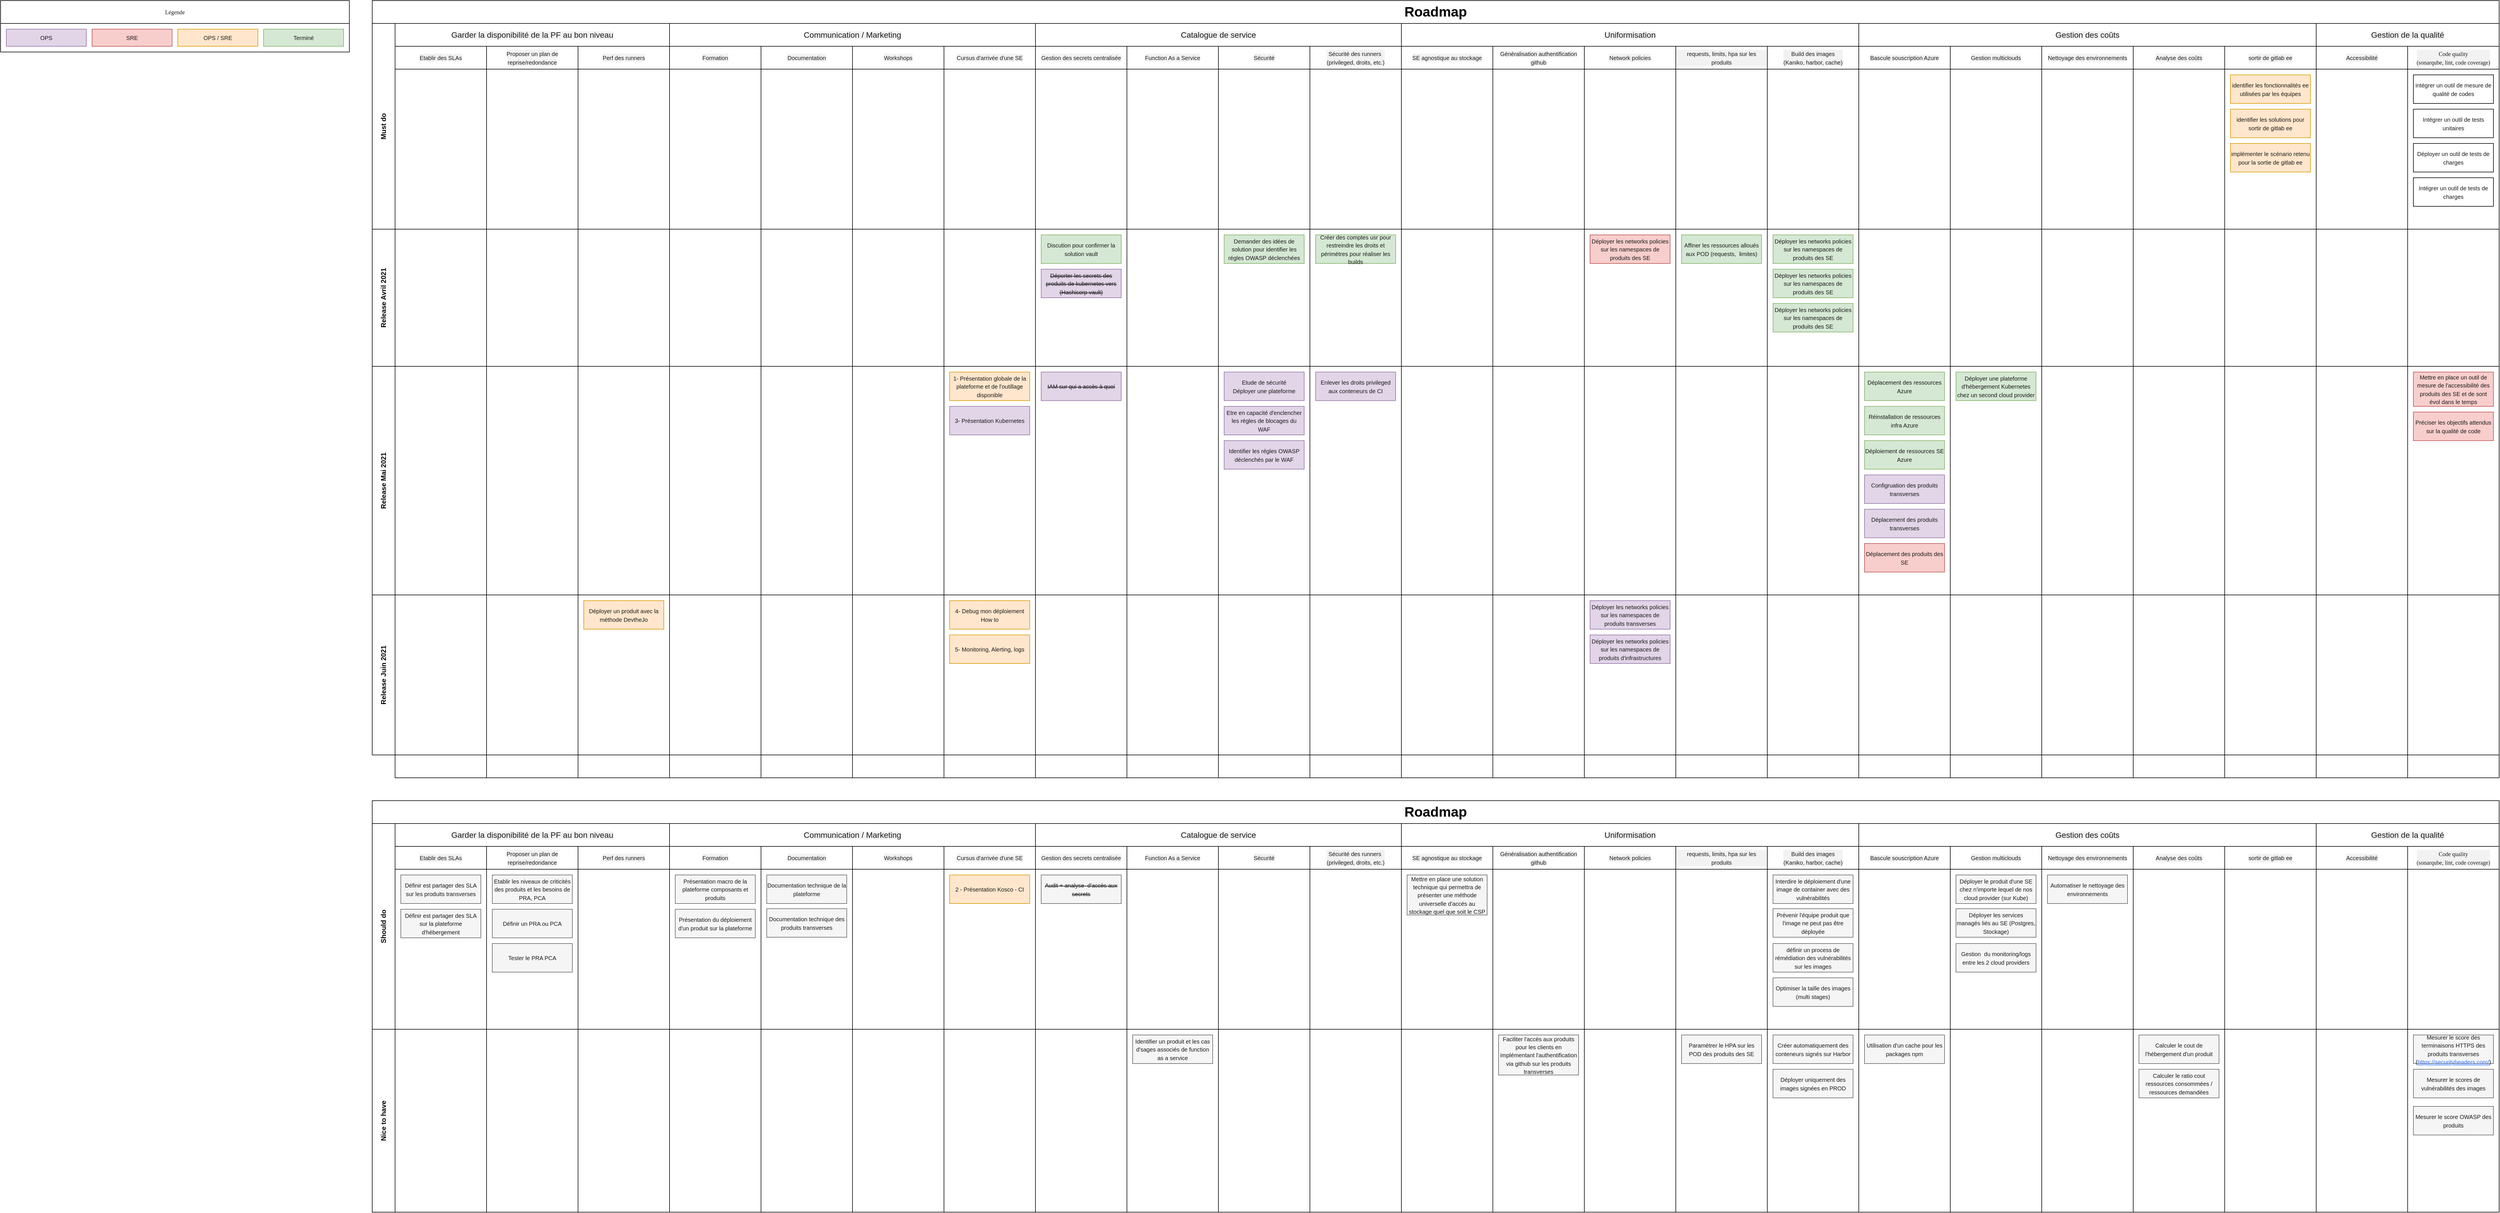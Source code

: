 <mxfile version="14.6.11" type="github">
  <diagram id="kgpKYQtTHZ0yAKxKKP6v" name="Page-1">
    <mxGraphModel dx="1225" dy="809" grid="1" gridSize="10" guides="1" tooltips="1" connect="1" arrows="1" fold="1" page="1" pageScale="1" pageWidth="4681" pageHeight="3300" math="0" shadow="0">
      <root>
        <mxCell id="0" />
        <mxCell id="1" parent="0" />
        <mxCell id="3nuBFxr9cyL0pnOWT2aG-1" value="&lt;font style=&quot;font-size: 24px&quot;&gt;Roadmap&lt;/font&gt;" style="shape=table;childLayout=tableLayout;rowLines=0;columnLines=0;startSize=40;html=1;whiteSpace=wrap;collapsible=0;recursiveResize=0;expand=0;fontStyle=1" parent="1" vertex="1">
          <mxGeometry x="920" y="40" width="3720" height="400" as="geometry" />
        </mxCell>
        <mxCell id="3nuBFxr9cyL0pnOWT2aG-15" value="Must do" style="swimlane;horizontal=0;points=[[0,0.5],[1,0.5]];portConstraint=eastwest;startSize=40;html=1;whiteSpace=wrap;collapsible=0;recursiveResize=0;expand=0;" parent="3nuBFxr9cyL0pnOWT2aG-1" vertex="1">
          <mxGeometry y="40" width="3720" height="360" as="geometry" />
        </mxCell>
        <mxCell id="3nuBFxr9cyL0pnOWT2aG-16" value="" style="swimlane;connectable=0;startSize=0;html=1;whiteSpace=wrap;collapsible=0;recursiveResize=0;expand=0;" parent="3nuBFxr9cyL0pnOWT2aG-15" vertex="1">
          <mxGeometry x="40" width="480" height="360" as="geometry" />
        </mxCell>
        <mxCell id="NOBcD5i34oA0I1o-wroY-8" value="&lt;span style=&quot;color: rgb(26 , 26 , 26) ; font-family: &amp;#34;opensans&amp;#34; , &amp;#34;arial&amp;#34; , sans-serif , &amp;#34;noto sans hebrew&amp;#34; , &amp;#34;noto sans&amp;#34; , &amp;#34;noto sans jp&amp;#34; , &amp;#34;noto sans kr&amp;#34; ; font-weight: 400 ; background-color: rgb(242 , 242 , 242)&quot;&gt;&lt;font style=&quot;font-size: 14px&quot;&gt;Garder la disponibilité de la PF au bon niveau&lt;/font&gt;&lt;/span&gt;" style="swimlane;connectable=0;startSize=40;html=1;whiteSpace=wrap;collapsible=0;recursiveResize=0;expand=0;" parent="3nuBFxr9cyL0pnOWT2aG-16" vertex="1">
          <mxGeometry width="480" height="360" as="geometry" />
        </mxCell>
        <mxCell id="NOBcD5i34oA0I1o-wroY-14" value="&lt;span style=&quot;color: rgb(26 , 26 , 26) ; font-family: &amp;#34;opensans&amp;#34; , &amp;#34;arial&amp;#34; , sans-serif , &amp;#34;noto sans hebrew&amp;#34; , &amp;#34;noto sans&amp;#34; , &amp;#34;noto sans jp&amp;#34; , &amp;#34;noto sans kr&amp;#34; ; font-weight: 400 ; background-color: rgb(242 , 242 , 242)&quot;&gt;&lt;font style=&quot;font-size: 10px&quot;&gt;Etablir des SLAs&lt;/font&gt;&lt;/span&gt;" style="swimlane;connectable=0;startSize=40;html=1;whiteSpace=wrap;collapsible=0;recursiveResize=0;expand=0;" parent="NOBcD5i34oA0I1o-wroY-8" vertex="1">
          <mxGeometry y="40" width="160" height="1280" as="geometry" />
        </mxCell>
        <mxCell id="NOBcD5i34oA0I1o-wroY-15" value="&lt;span style=&quot;color: rgb(26 , 26 , 26) ; font-family: &amp;#34;opensans&amp;#34; , &amp;#34;arial&amp;#34; , sans-serif , &amp;#34;noto sans hebrew&amp;#34; , &amp;#34;noto sans&amp;#34; , &amp;#34;noto sans jp&amp;#34; , &amp;#34;noto sans kr&amp;#34; ; font-weight: 400 ; background-color: rgb(242 , 242 , 242)&quot;&gt;&lt;font style=&quot;font-size: 10px&quot;&gt;Proposer un plan de reprise/redondance&lt;/font&gt;&lt;/span&gt;" style="swimlane;connectable=0;startSize=40;html=1;whiteSpace=wrap;collapsible=0;recursiveResize=0;expand=0;" parent="NOBcD5i34oA0I1o-wroY-8" vertex="1">
          <mxGeometry x="160" y="40" width="160" height="1280" as="geometry" />
        </mxCell>
        <mxCell id="NOBcD5i34oA0I1o-wroY-16" value="&lt;span style=&quot;color: rgb(26 , 26 , 26) ; font-family: &amp;#34;opensans&amp;#34; , &amp;#34;arial&amp;#34; , sans-serif , &amp;#34;noto sans hebrew&amp;#34; , &amp;#34;noto sans&amp;#34; , &amp;#34;noto sans jp&amp;#34; , &amp;#34;noto sans kr&amp;#34; ; background-color: rgb(242 , 242 , 242)&quot;&gt;&lt;font style=&quot;font-size: 10px&quot;&gt;Perf des runners&lt;/font&gt;&lt;/span&gt;" style="swimlane;connectable=0;startSize=40;html=1;whiteSpace=wrap;collapsible=0;recursiveResize=0;expand=0;fontStyle=0" parent="NOBcD5i34oA0I1o-wroY-8" vertex="1">
          <mxGeometry x="320" y="40" width="160" height="1280" as="geometry" />
        </mxCell>
        <mxCell id="Qkg7i3cpuD9OE8UDh-O3-1" value="&lt;span style=&quot;color: rgb(26 , 26 , 26) ; font-family: &amp;#34;opensans&amp;#34; , &amp;#34;arial&amp;#34; , sans-serif , &amp;#34;noto sans hebrew&amp;#34; , &amp;#34;noto sans&amp;#34; , &amp;#34;noto sans jp&amp;#34; , &amp;#34;noto sans kr&amp;#34;&quot;&gt;&lt;font style=&quot;font-size: 10px&quot;&gt;Déployer un produit avec la méthode DevtheJo&lt;/font&gt;&lt;/span&gt;" style="rounded=0;whiteSpace=wrap;html=1;fillColor=#ffe6cc;strokeColor=#d79b00;" parent="NOBcD5i34oA0I1o-wroY-16" vertex="1">
          <mxGeometry x="10" y="970" width="140" height="50" as="geometry" />
        </mxCell>
        <mxCell id="3nuBFxr9cyL0pnOWT2aG-18" value="" style="swimlane;connectable=0;startSize=0;html=1;whiteSpace=wrap;collapsible=0;recursiveResize=0;expand=0;" parent="3nuBFxr9cyL0pnOWT2aG-15" vertex="1">
          <mxGeometry x="520" width="640" height="360" as="geometry" />
        </mxCell>
        <mxCell id="NOBcD5i34oA0I1o-wroY-17" value="&lt;span style=&quot;color: rgb(26 , 26 , 26) ; font-family: &amp;#34;opensans&amp;#34; , &amp;#34;arial&amp;#34; , sans-serif , &amp;#34;noto sans hebrew&amp;#34; , &amp;#34;noto sans&amp;#34; , &amp;#34;noto sans jp&amp;#34; , &amp;#34;noto sans kr&amp;#34; ; font-weight: 400 ; background-color: rgb(242 , 242 , 242)&quot;&gt;&lt;font style=&quot;font-size: 14px&quot;&gt;Communication / Marketing&lt;/font&gt;&lt;/span&gt;" style="swimlane;connectable=0;startSize=40;html=1;whiteSpace=wrap;collapsible=0;recursiveResize=0;expand=0;" parent="3nuBFxr9cyL0pnOWT2aG-18" vertex="1">
          <mxGeometry width="640" height="360" as="geometry" />
        </mxCell>
        <mxCell id="NOBcD5i34oA0I1o-wroY-18" value="&lt;span style=&quot;color: rgb(26 , 26 , 26) ; font-family: &amp;#34;opensans&amp;#34; , &amp;#34;arial&amp;#34; , sans-serif , &amp;#34;noto sans hebrew&amp;#34; , &amp;#34;noto sans&amp;#34; , &amp;#34;noto sans jp&amp;#34; , &amp;#34;noto sans kr&amp;#34; ; font-weight: 400 ; background-color: rgb(242 , 242 , 242)&quot;&gt;&lt;font style=&quot;font-size: 10px&quot;&gt;Formation&lt;/font&gt;&lt;/span&gt;" style="swimlane;connectable=0;startSize=40;html=1;whiteSpace=wrap;collapsible=0;recursiveResize=0;expand=0;" parent="NOBcD5i34oA0I1o-wroY-17" vertex="1">
          <mxGeometry y="40" width="160" height="1280" as="geometry" />
        </mxCell>
        <mxCell id="NOBcD5i34oA0I1o-wroY-19" value="&lt;span style=&quot;color: rgb(26 , 26 , 26) ; font-family: &amp;#34;opensans&amp;#34; , &amp;#34;arial&amp;#34; , sans-serif , &amp;#34;noto sans hebrew&amp;#34; , &amp;#34;noto sans&amp;#34; , &amp;#34;noto sans jp&amp;#34; , &amp;#34;noto sans kr&amp;#34; ; font-weight: 400 ; background-color: rgb(242 , 242 , 242)&quot;&gt;&lt;font style=&quot;font-size: 10px&quot;&gt;Documentation&lt;/font&gt;&lt;/span&gt;" style="swimlane;connectable=0;startSize=40;html=1;whiteSpace=wrap;collapsible=0;recursiveResize=0;expand=0;" parent="NOBcD5i34oA0I1o-wroY-17" vertex="1">
          <mxGeometry x="160" y="40" width="160" height="1280" as="geometry" />
        </mxCell>
        <mxCell id="NOBcD5i34oA0I1o-wroY-20" value="&lt;span style=&quot;color: rgb(26 , 26 , 26) ; font-family: &amp;#34;opensans&amp;#34; , &amp;#34;arial&amp;#34; , sans-serif , &amp;#34;noto sans hebrew&amp;#34; , &amp;#34;noto sans&amp;#34; , &amp;#34;noto sans jp&amp;#34; , &amp;#34;noto sans kr&amp;#34; ; background-color: rgb(242 , 242 , 242)&quot;&gt;&lt;font style=&quot;font-size: 10px&quot;&gt;Workshops&lt;/font&gt;&lt;/span&gt;" style="swimlane;connectable=0;startSize=40;html=1;whiteSpace=wrap;collapsible=0;recursiveResize=0;expand=0;fontStyle=0" parent="NOBcD5i34oA0I1o-wroY-17" vertex="1">
          <mxGeometry x="320" y="40" width="160" height="1280" as="geometry" />
        </mxCell>
        <mxCell id="NOBcD5i34oA0I1o-wroY-21" value="&lt;span style=&quot;color: rgb(26 , 26 , 26) ; font-family: &amp;#34;opensans&amp;#34; , &amp;#34;arial&amp;#34; , sans-serif , &amp;#34;noto sans hebrew&amp;#34; , &amp;#34;noto sans&amp;#34; , &amp;#34;noto sans jp&amp;#34; , &amp;#34;noto sans kr&amp;#34; ; background-color: rgb(242 , 242 , 242)&quot;&gt;&lt;font style=&quot;font-size: 10px&quot;&gt;Cursus d&#39;arrivée d&#39;une SE&lt;/font&gt;&lt;/span&gt;" style="swimlane;connectable=0;startSize=40;html=1;whiteSpace=wrap;collapsible=0;recursiveResize=0;expand=0;fontStyle=0" parent="NOBcD5i34oA0I1o-wroY-17" vertex="1">
          <mxGeometry x="480" y="40" width="160" height="1280" as="geometry" />
        </mxCell>
        <mxCell id="Qkg7i3cpuD9OE8UDh-O3-2" value="&lt;span style=&quot;color: rgb(26 , 26 , 26) ; font-family: &amp;#34;opensans&amp;#34; , &amp;#34;arial&amp;#34; , sans-serif , &amp;#34;noto sans hebrew&amp;#34; , &amp;#34;noto sans&amp;#34; , &amp;#34;noto sans jp&amp;#34; , &amp;#34;noto sans kr&amp;#34;&quot;&gt;&lt;font style=&quot;font-size: 10px&quot;&gt;1- Présentation globale de la plateforme et de l&#39;outillage disponible&lt;/font&gt;&lt;/span&gt;" style="rounded=0;whiteSpace=wrap;html=1;fillColor=#ffe6cc;strokeColor=#d79b00;" parent="NOBcD5i34oA0I1o-wroY-21" vertex="1">
          <mxGeometry x="10" y="570" width="140" height="50" as="geometry" />
        </mxCell>
        <mxCell id="Qkg7i3cpuD9OE8UDh-O3-3" value="&lt;span style=&quot;color: rgb(26 , 26 , 26) ; font-family: &amp;#34;opensans&amp;#34; , &amp;#34;arial&amp;#34; , sans-serif , &amp;#34;noto sans hebrew&amp;#34; , &amp;#34;noto sans&amp;#34; , &amp;#34;noto sans jp&amp;#34; , &amp;#34;noto sans kr&amp;#34;&quot;&gt;&lt;font style=&quot;font-size: 10px&quot;&gt;3- Présentation Kubernetes&lt;/font&gt;&lt;/span&gt;" style="rounded=0;whiteSpace=wrap;html=1;fillColor=#e1d5e7;strokeColor=#9673a6;" parent="NOBcD5i34oA0I1o-wroY-21" vertex="1">
          <mxGeometry x="10" y="630" width="140" height="50" as="geometry" />
        </mxCell>
        <mxCell id="Qkg7i3cpuD9OE8UDh-O3-4" value="&lt;span style=&quot;color: rgb(26 , 26 , 26) ; font-family: &amp;#34;opensans&amp;#34; , &amp;#34;arial&amp;#34; , sans-serif , &amp;#34;noto sans hebrew&amp;#34; , &amp;#34;noto sans&amp;#34; , &amp;#34;noto sans jp&amp;#34; , &amp;#34;noto sans kr&amp;#34;&quot;&gt;&lt;font style=&quot;font-size: 10px&quot;&gt;4- Debug mon déploiement How to&lt;/font&gt;&lt;/span&gt;" style="rounded=0;whiteSpace=wrap;html=1;fillColor=#ffe6cc;strokeColor=#d79b00;" parent="NOBcD5i34oA0I1o-wroY-21" vertex="1">
          <mxGeometry x="10" y="970" width="140" height="50" as="geometry" />
        </mxCell>
        <mxCell id="Qkg7i3cpuD9OE8UDh-O3-5" value="&lt;span style=&quot;color: rgb(26 , 26 , 26) ; font-family: &amp;#34;opensans&amp;#34; , &amp;#34;arial&amp;#34; , sans-serif , &amp;#34;noto sans hebrew&amp;#34; , &amp;#34;noto sans&amp;#34; , &amp;#34;noto sans jp&amp;#34; , &amp;#34;noto sans kr&amp;#34;&quot;&gt;&lt;font style=&quot;font-size: 10px&quot;&gt;5- Monitoring, Alerting, logs&lt;/font&gt;&lt;/span&gt;" style="rounded=0;whiteSpace=wrap;html=1;fillColor=#ffe6cc;strokeColor=#d79b00;" parent="NOBcD5i34oA0I1o-wroY-21" vertex="1">
          <mxGeometry x="10" y="1030" width="140" height="50" as="geometry" />
        </mxCell>
        <mxCell id="3nuBFxr9cyL0pnOWT2aG-23" value="" style="swimlane;connectable=0;startSize=0;html=1;whiteSpace=wrap;collapsible=0;recursiveResize=0;expand=0;" parent="3nuBFxr9cyL0pnOWT2aG-15" vertex="1">
          <mxGeometry x="1160" width="2560" height="360" as="geometry" />
        </mxCell>
        <mxCell id="NOBcD5i34oA0I1o-wroY-12" value="" style="swimlane;connectable=0;startSize=0;html=1;whiteSpace=wrap;collapsible=0;recursiveResize=0;expand=0;" parent="3nuBFxr9cyL0pnOWT2aG-23" vertex="1">
          <mxGeometry width="640" height="360" as="geometry" />
        </mxCell>
        <mxCell id="NOBcD5i34oA0I1o-wroY-22" value="&lt;span style=&quot;color: rgb(26 , 26 , 26) ; font-family: &amp;#34;opensans&amp;#34; , &amp;#34;arial&amp;#34; , sans-serif , &amp;#34;noto sans hebrew&amp;#34; , &amp;#34;noto sans&amp;#34; , &amp;#34;noto sans jp&amp;#34; , &amp;#34;noto sans kr&amp;#34; ; font-weight: 400 ; background-color: rgb(242 , 242 , 242)&quot;&gt;&lt;font style=&quot;font-size: 14px&quot;&gt;Catalogue de service&lt;/font&gt;&lt;/span&gt;" style="swimlane;connectable=0;startSize=40;html=1;whiteSpace=wrap;collapsible=0;recursiveResize=0;expand=0;" parent="NOBcD5i34oA0I1o-wroY-12" vertex="1">
          <mxGeometry width="640" height="360" as="geometry" />
        </mxCell>
        <mxCell id="NOBcD5i34oA0I1o-wroY-23" value="&lt;span style=&quot;color: rgb(26 , 26 , 26) ; font-family: &amp;#34;opensans&amp;#34; , &amp;#34;arial&amp;#34; , sans-serif , &amp;#34;noto sans hebrew&amp;#34; , &amp;#34;noto sans&amp;#34; , &amp;#34;noto sans jp&amp;#34; , &amp;#34;noto sans kr&amp;#34; ; font-weight: 400 ; background-color: rgb(242 , 242 , 242)&quot;&gt;&lt;font style=&quot;font-size: 10px&quot;&gt;Gestion des secrets centralisée&lt;/font&gt;&lt;/span&gt;" style="swimlane;connectable=0;startSize=40;html=1;whiteSpace=wrap;collapsible=0;recursiveResize=0;expand=0;" parent="NOBcD5i34oA0I1o-wroY-22" vertex="1">
          <mxGeometry y="40" width="160" height="1280" as="geometry" />
        </mxCell>
        <mxCell id="Qkg7i3cpuD9OE8UDh-O3-7" value="&lt;span style=&quot;color: rgb(26 , 26 , 26) ; font-family: &amp;#34;opensans&amp;#34; , &amp;#34;arial&amp;#34; , sans-serif , &amp;#34;noto sans hebrew&amp;#34; , &amp;#34;noto sans&amp;#34; , &amp;#34;noto sans jp&amp;#34; , &amp;#34;noto sans kr&amp;#34;&quot;&gt;&lt;font style=&quot;font-size: 10px&quot;&gt;&lt;strike&gt;IAM sur qui a accès à quoi&lt;/strike&gt;&lt;/font&gt;&lt;/span&gt;" style="rounded=0;whiteSpace=wrap;html=1;fillColor=#e1d5e7;strokeColor=#9673a6;" parent="NOBcD5i34oA0I1o-wroY-23" vertex="1">
          <mxGeometry x="10" y="570" width="140" height="50" as="geometry" />
        </mxCell>
        <mxCell id="NOBcD5i34oA0I1o-wroY-24" value="&lt;span style=&quot;color: rgb(26 , 26 , 26) ; font-family: &amp;#34;opensans&amp;#34; , &amp;#34;arial&amp;#34; , sans-serif , &amp;#34;noto sans hebrew&amp;#34; , &amp;#34;noto sans&amp;#34; , &amp;#34;noto sans jp&amp;#34; , &amp;#34;noto sans kr&amp;#34; ; font-weight: 400 ; background-color: rgb(242 , 242 , 242)&quot;&gt;&lt;font style=&quot;font-size: 10px&quot;&gt;Function As a Service&lt;/font&gt;&lt;/span&gt;" style="swimlane;connectable=0;startSize=40;html=1;whiteSpace=wrap;collapsible=0;recursiveResize=0;expand=0;" parent="NOBcD5i34oA0I1o-wroY-22" vertex="1">
          <mxGeometry x="160" y="40" width="160" height="1280" as="geometry" />
        </mxCell>
        <mxCell id="NOBcD5i34oA0I1o-wroY-25" value="&lt;span style=&quot;color: rgb(26 , 26 , 26) ; font-family: &amp;#34;opensans&amp;#34; , &amp;#34;arial&amp;#34; , sans-serif , &amp;#34;noto sans hebrew&amp;#34; , &amp;#34;noto sans&amp;#34; , &amp;#34;noto sans jp&amp;#34; , &amp;#34;noto sans kr&amp;#34; ; background-color: rgb(242 , 242 , 242)&quot;&gt;&lt;font style=&quot;font-size: 10px&quot;&gt;Sécurité&lt;/font&gt;&lt;/span&gt;" style="swimlane;connectable=0;startSize=40;html=1;whiteSpace=wrap;collapsible=0;recursiveResize=0;expand=0;fontStyle=0" parent="NOBcD5i34oA0I1o-wroY-22" vertex="1">
          <mxGeometry x="320" y="40" width="160" height="1280" as="geometry" />
        </mxCell>
        <mxCell id="NOBcD5i34oA0I1o-wroY-30" value="&lt;span style=&quot;color: rgb(26 , 26 , 26) ; font-family: &amp;#34;opensans&amp;#34; , &amp;#34;arial&amp;#34; , sans-serif , &amp;#34;noto sans hebrew&amp;#34; , &amp;#34;noto sans&amp;#34; , &amp;#34;noto sans jp&amp;#34; , &amp;#34;noto sans kr&amp;#34;&quot;&gt;&lt;font style=&quot;font-size: 10px&quot;&gt;Demander des idées de solution pour identifier les régles OWASP déclenchées&lt;/font&gt;&lt;/span&gt;" style="rounded=0;whiteSpace=wrap;html=1;fillColor=#d5e8d4;strokeColor=#82b366;" parent="NOBcD5i34oA0I1o-wroY-25" vertex="1">
          <mxGeometry x="10" y="330" width="140" height="50" as="geometry" />
        </mxCell>
        <mxCell id="Qkg7i3cpuD9OE8UDh-O3-8" value="&lt;span style=&quot;color: rgb(26 , 26 , 26) ; font-family: &amp;#34;opensans&amp;#34; , &amp;#34;arial&amp;#34; , sans-serif , &amp;#34;noto sans hebrew&amp;#34; , &amp;#34;noto sans&amp;#34; , &amp;#34;noto sans jp&amp;#34; , &amp;#34;noto sans kr&amp;#34;&quot;&gt;&lt;font style=&quot;font-size: 10px&quot;&gt;Identifier les régles OWASP déclenchés par le WAF&lt;/font&gt;&lt;/span&gt;" style="rounded=0;whiteSpace=wrap;html=1;fillColor=#e1d5e7;strokeColor=#9673a6;" parent="NOBcD5i34oA0I1o-wroY-25" vertex="1">
          <mxGeometry x="10" y="690" width="140" height="50" as="geometry" />
        </mxCell>
        <mxCell id="Qkg7i3cpuD9OE8UDh-O3-9" value="&lt;span style=&quot;color: rgb(26 , 26 , 26) ; font-family: &amp;#34;opensans&amp;#34; , &amp;#34;arial&amp;#34; , sans-serif , &amp;#34;noto sans hebrew&amp;#34; , &amp;#34;noto sans&amp;#34; , &amp;#34;noto sans jp&amp;#34; , &amp;#34;noto sans kr&amp;#34;&quot;&gt;&lt;font style=&quot;font-size: 10px&quot;&gt;Etre en capacité d&#39;enclencher les régles de blocages du WAF&lt;/font&gt;&lt;/span&gt;" style="rounded=0;whiteSpace=wrap;html=1;fillColor=#e1d5e7;strokeColor=#9673a6;" parent="NOBcD5i34oA0I1o-wroY-25" vertex="1">
          <mxGeometry x="10" y="630" width="140" height="50" as="geometry" />
        </mxCell>
        <mxCell id="Qkg7i3cpuD9OE8UDh-O3-18" value="&lt;span style=&quot;color: rgb(26 , 26 , 26) ; font-family: &amp;#34;opensans&amp;#34; , &amp;#34;arial&amp;#34; , sans-serif , &amp;#34;noto sans hebrew&amp;#34; , &amp;#34;noto sans&amp;#34; , &amp;#34;noto sans jp&amp;#34; , &amp;#34;noto sans kr&amp;#34;&quot;&gt;&lt;font style=&quot;font-size: 10px&quot;&gt;Etude de sécurité&lt;br&gt;Déployer une plateforme&lt;br&gt;&lt;/font&gt;&lt;/span&gt;" style="rounded=0;whiteSpace=wrap;html=1;fillColor=#e1d5e7;strokeColor=#9673a6;" parent="NOBcD5i34oA0I1o-wroY-25" vertex="1">
          <mxGeometry x="10" y="570" width="140" height="50" as="geometry" />
        </mxCell>
        <mxCell id="NOBcD5i34oA0I1o-wroY-26" value="&lt;p style=&quot;margin: 0px ; padding: 0px ; color: rgb(26 , 26 , 26) ; font-family: &amp;#34;opensans&amp;#34; , &amp;#34;arial&amp;#34; , sans-serif , &amp;#34;noto sans hebrew&amp;#34; , &amp;#34;noto sans&amp;#34; , &amp;#34;noto sans jp&amp;#34; , &amp;#34;noto sans kr&amp;#34; ; background-color: rgb(242 , 242 , 242)&quot;&gt;&lt;font style=&quot;font-size: 10px&quot;&gt;Sécurité&amp;nbsp;&lt;/font&gt;&lt;span style=&quot;font-size: 10px&quot;&gt;des runners&amp;nbsp;&lt;/span&gt;&lt;/p&gt;&lt;p style=&quot;margin: 0px ; padding: 0px ; color: rgb(26 , 26 , 26) ; font-family: &amp;#34;opensans&amp;#34; , &amp;#34;arial&amp;#34; , sans-serif , &amp;#34;noto sans hebrew&amp;#34; , &amp;#34;noto sans&amp;#34; , &amp;#34;noto sans jp&amp;#34; , &amp;#34;noto sans kr&amp;#34; ; background-color: rgb(242 , 242 , 242)&quot;&gt;&lt;span style=&quot;font-size: 10px&quot;&gt;(privileged, droits, etc.)&lt;/span&gt;&lt;/p&gt;" style="swimlane;connectable=0;startSize=40;html=1;whiteSpace=wrap;collapsible=0;recursiveResize=0;expand=0;fontStyle=0" parent="NOBcD5i34oA0I1o-wroY-22" vertex="1">
          <mxGeometry x="480" y="40" width="160" height="1280" as="geometry" />
        </mxCell>
        <mxCell id="Qkg7i3cpuD9OE8UDh-O3-10" value="&lt;span style=&quot;color: rgb(26 , 26 , 26) ; font-family: &amp;#34;opensans&amp;#34; , &amp;#34;arial&amp;#34; , sans-serif , &amp;#34;noto sans hebrew&amp;#34; , &amp;#34;noto sans&amp;#34; , &amp;#34;noto sans jp&amp;#34; , &amp;#34;noto sans kr&amp;#34;&quot;&gt;&lt;font style=&quot;font-size: 10px&quot;&gt;Enlever les droits privileged aux conteneurs de CI&lt;/font&gt;&lt;/span&gt;" style="rounded=0;whiteSpace=wrap;html=1;fillColor=#e1d5e7;strokeColor=#9673a6;" parent="NOBcD5i34oA0I1o-wroY-26" vertex="1">
          <mxGeometry x="10" y="570" width="140" height="50" as="geometry" />
        </mxCell>
        <mxCell id="NOBcD5i34oA0I1o-wroY-38" value="&lt;span style=&quot;color: rgb(26 , 26 , 26) ; font-family: &amp;#34;opensans&amp;#34; , &amp;#34;arial&amp;#34; , sans-serif , &amp;#34;noto sans hebrew&amp;#34; , &amp;#34;noto sans&amp;#34; , &amp;#34;noto sans jp&amp;#34; , &amp;#34;noto sans kr&amp;#34; ; font-weight: 400 ; background-color: rgb(242 , 242 , 242)&quot;&gt;&lt;font style=&quot;font-size: 14px&quot;&gt;Uniformisation&lt;/font&gt;&lt;/span&gt;" style="swimlane;connectable=0;startSize=40;html=1;whiteSpace=wrap;collapsible=0;recursiveResize=0;expand=0;" parent="3nuBFxr9cyL0pnOWT2aG-23" vertex="1">
          <mxGeometry x="640" width="800" height="360" as="geometry" />
        </mxCell>
        <mxCell id="NOBcD5i34oA0I1o-wroY-39" value="&lt;span style=&quot;color: rgb(26 , 26 , 26) ; font-family: &amp;#34;opensans&amp;#34; , &amp;#34;arial&amp;#34; , sans-serif , &amp;#34;noto sans hebrew&amp;#34; , &amp;#34;noto sans&amp;#34; , &amp;#34;noto sans jp&amp;#34; , &amp;#34;noto sans kr&amp;#34; ; font-weight: 400 ; background-color: rgb(242 , 242 , 242)&quot;&gt;&lt;font style=&quot;font-size: 10px&quot;&gt;SE agnostique au stockage&lt;/font&gt;&lt;/span&gt;" style="swimlane;connectable=0;startSize=40;html=1;whiteSpace=wrap;collapsible=0;recursiveResize=0;expand=0;" parent="NOBcD5i34oA0I1o-wroY-38" vertex="1">
          <mxGeometry y="40" width="160" height="1280" as="geometry" />
        </mxCell>
        <mxCell id="NOBcD5i34oA0I1o-wroY-40" value="&lt;font color=&quot;#1a1a1a&quot; face=&quot;opensans, arial, sans-serif, noto sans hebrew, noto sans, noto sans jp, noto sans kr&quot;&gt;&lt;span style=&quot;font-size: 10px ; font-weight: 400 ; background-color: rgb(242 , 242 , 242)&quot;&gt;Généralisation authentification github&lt;/span&gt;&lt;/font&gt;" style="swimlane;connectable=0;startSize=40;html=1;whiteSpace=wrap;collapsible=0;recursiveResize=0;expand=0;" parent="NOBcD5i34oA0I1o-wroY-38" vertex="1">
          <mxGeometry x="160" y="40" width="160" height="1280" as="geometry" />
        </mxCell>
        <mxCell id="NOBcD5i34oA0I1o-wroY-41" value="&lt;span style=&quot;color: rgb(26 , 26 , 26) ; font-family: &amp;#34;opensans&amp;#34; , &amp;#34;arial&amp;#34; , sans-serif , &amp;#34;noto sans hebrew&amp;#34; , &amp;#34;noto sans&amp;#34; , &amp;#34;noto sans jp&amp;#34; , &amp;#34;noto sans kr&amp;#34; ; background-color: rgb(242 , 242 , 242)&quot;&gt;&lt;font style=&quot;font-size: 10px&quot;&gt;Network policies&lt;/font&gt;&lt;/span&gt;" style="swimlane;connectable=0;startSize=40;html=1;whiteSpace=wrap;collapsible=0;recursiveResize=0;expand=0;fontStyle=0" parent="NOBcD5i34oA0I1o-wroY-38" vertex="1">
          <mxGeometry x="320" y="40" width="160" height="1280" as="geometry" />
        </mxCell>
        <mxCell id="NOBcD5i34oA0I1o-wroY-58" value="&lt;span style=&quot;color: rgb(26 , 26 , 26) ; font-family: &amp;#34;opensans&amp;#34; , &amp;#34;arial&amp;#34; , sans-serif , &amp;#34;noto sans hebrew&amp;#34; , &amp;#34;noto sans&amp;#34; , &amp;#34;noto sans jp&amp;#34; , &amp;#34;noto sans kr&amp;#34;&quot;&gt;&lt;font style=&quot;font-size: 10px&quot;&gt;Déployer les networks policies sur les namespaces de produits des SE&lt;/font&gt;&lt;/span&gt;" style="rounded=0;whiteSpace=wrap;html=1;fillColor=#f8cecc;strokeColor=#b85450;" parent="NOBcD5i34oA0I1o-wroY-41" vertex="1">
          <mxGeometry x="10" y="330" width="140" height="50" as="geometry" />
        </mxCell>
        <mxCell id="AWQUAnzGx-YJqW8tpvTz-1" value="&lt;span style=&quot;color: rgb(26 , 26 , 26) ; font-family: &amp;#34;opensans&amp;#34; , &amp;#34;arial&amp;#34; , sans-serif , &amp;#34;noto sans hebrew&amp;#34; , &amp;#34;noto sans&amp;#34; , &amp;#34;noto sans jp&amp;#34; , &amp;#34;noto sans kr&amp;#34;&quot;&gt;&lt;font style=&quot;font-size: 10px&quot;&gt;Déployer les networks policies sur les namespaces de produits transverses&lt;/font&gt;&lt;/span&gt;&lt;span style=&quot;color: rgb(26 , 26 , 26) ; font-family: &amp;#34;opensans&amp;#34; , &amp;#34;arial&amp;#34; , sans-serif , &amp;#34;noto sans hebrew&amp;#34; , &amp;#34;noto sans&amp;#34; , &amp;#34;noto sans jp&amp;#34; , &amp;#34;noto sans kr&amp;#34;&quot;&gt;&lt;font style=&quot;font-size: 10px&quot;&gt;&lt;br&gt;&lt;/font&gt;&lt;/span&gt;" style="rounded=0;whiteSpace=wrap;html=1;fillColor=#e1d5e7;strokeColor=#9673a6;" parent="NOBcD5i34oA0I1o-wroY-41" vertex="1">
          <mxGeometry x="10" y="970" width="140" height="50" as="geometry" />
        </mxCell>
        <mxCell id="AWQUAnzGx-YJqW8tpvTz-2" value="&lt;span style=&quot;color: rgb(26 , 26 , 26) ; font-family: &amp;#34;opensans&amp;#34; , &amp;#34;arial&amp;#34; , sans-serif , &amp;#34;noto sans hebrew&amp;#34; , &amp;#34;noto sans&amp;#34; , &amp;#34;noto sans jp&amp;#34; , &amp;#34;noto sans kr&amp;#34;&quot;&gt;&lt;font style=&quot;font-size: 10px&quot;&gt;Déployer les networks policies sur les namespaces de produits d&#39;infrastructures&lt;/font&gt;&lt;/span&gt;&lt;span style=&quot;color: rgb(26 , 26 , 26) ; font-family: &amp;#34;opensans&amp;#34; , &amp;#34;arial&amp;#34; , sans-serif , &amp;#34;noto sans hebrew&amp;#34; , &amp;#34;noto sans&amp;#34; , &amp;#34;noto sans jp&amp;#34; , &amp;#34;noto sans kr&amp;#34;&quot;&gt;&lt;font style=&quot;font-size: 10px&quot;&gt;&lt;br&gt;&lt;/font&gt;&lt;/span&gt;" style="rounded=0;whiteSpace=wrap;html=1;fillColor=#e1d5e7;strokeColor=#9673a6;" parent="NOBcD5i34oA0I1o-wroY-41" vertex="1">
          <mxGeometry x="10" y="1030" width="140" height="50" as="geometry" />
        </mxCell>
        <mxCell id="NOBcD5i34oA0I1o-wroY-42" value="&lt;p style=&quot;margin: 0px ; padding: 0px ; color: rgb(26 , 26 , 26) ; font-family: &amp;#34;opensans&amp;#34; , &amp;#34;arial&amp;#34; , sans-serif , &amp;#34;noto sans hebrew&amp;#34; , &amp;#34;noto sans&amp;#34; , &amp;#34;noto sans jp&amp;#34; , &amp;#34;noto sans kr&amp;#34; ; background-color: rgb(242 , 242 , 242)&quot;&gt;&lt;span style=&quot;font-size: 10px&quot;&gt;requests, limits, hpa sur les produits&lt;/span&gt;&lt;/p&gt;" style="swimlane;connectable=0;startSize=40;html=1;whiteSpace=wrap;collapsible=0;recursiveResize=0;expand=0;fontStyle=0" parent="NOBcD5i34oA0I1o-wroY-38" vertex="1">
          <mxGeometry x="480" y="40" width="160" height="1280" as="geometry" />
        </mxCell>
        <mxCell id="NOBcD5i34oA0I1o-wroY-48" value="&lt;p style=&quot;margin: 0px ; padding: 0px ; color: rgb(26 , 26 , 26) ; font-family: &amp;#34;opensans&amp;#34; , &amp;#34;arial&amp;#34; , sans-serif , &amp;#34;noto sans hebrew&amp;#34; , &amp;#34;noto sans&amp;#34; , &amp;#34;noto sans jp&amp;#34; , &amp;#34;noto sans kr&amp;#34; ; background-color: rgb(242 , 242 , 242)&quot;&gt;&lt;span style=&quot;font-size: 10px&quot;&gt;Build des images&lt;/span&gt;&lt;/p&gt;&lt;p style=&quot;margin: 0px ; padding: 0px ; color: rgb(26 , 26 , 26) ; font-family: &amp;#34;opensans&amp;#34; , &amp;#34;arial&amp;#34; , sans-serif , &amp;#34;noto sans hebrew&amp;#34; , &amp;#34;noto sans&amp;#34; , &amp;#34;noto sans jp&amp;#34; , &amp;#34;noto sans kr&amp;#34; ; background-color: rgb(242 , 242 , 242)&quot;&gt;&lt;span style=&quot;font-size: 10px&quot;&gt;(Kaniko, harbor, cache)&lt;/span&gt;&lt;/p&gt;" style="swimlane;connectable=0;startSize=40;html=1;whiteSpace=wrap;collapsible=0;recursiveResize=0;expand=0;fontStyle=0" parent="NOBcD5i34oA0I1o-wroY-42" vertex="1">
          <mxGeometry x="160" width="160" height="1280" as="geometry" />
        </mxCell>
        <mxCell id="NOBcD5i34oA0I1o-wroY-60" value="&lt;span style=&quot;color: rgb(26 , 26 , 26) ; font-family: &amp;#34;opensans&amp;#34; , &amp;#34;arial&amp;#34; , sans-serif , &amp;#34;noto sans hebrew&amp;#34; , &amp;#34;noto sans&amp;#34; , &amp;#34;noto sans jp&amp;#34; , &amp;#34;noto sans kr&amp;#34;&quot;&gt;&lt;font style=&quot;font-size: 10px&quot;&gt;Déployer les networks policies sur les namespaces de produits des SE&lt;/font&gt;&lt;/span&gt;" style="rounded=0;whiteSpace=wrap;html=1;fillColor=#d5e8d4;strokeColor=#82b366;" parent="NOBcD5i34oA0I1o-wroY-48" vertex="1">
          <mxGeometry x="10" y="330" width="140" height="50" as="geometry" />
        </mxCell>
        <mxCell id="NOBcD5i34oA0I1o-wroY-61" value="&lt;span style=&quot;color: rgb(26 , 26 , 26) ; font-family: &amp;#34;opensans&amp;#34; , &amp;#34;arial&amp;#34; , sans-serif , &amp;#34;noto sans hebrew&amp;#34; , &amp;#34;noto sans&amp;#34; , &amp;#34;noto sans jp&amp;#34; , &amp;#34;noto sans kr&amp;#34;&quot;&gt;&lt;font style=&quot;font-size: 10px&quot;&gt;Déployer les networks policies sur les namespaces de produits des SE&lt;/font&gt;&lt;/span&gt;" style="rounded=0;whiteSpace=wrap;html=1;fillColor=#d5e8d4;strokeColor=#82b366;" parent="NOBcD5i34oA0I1o-wroY-48" vertex="1">
          <mxGeometry x="10" y="390" width="140" height="50" as="geometry" />
        </mxCell>
        <mxCell id="NOBcD5i34oA0I1o-wroY-62" value="&lt;span style=&quot;color: rgb(26 , 26 , 26) ; font-family: &amp;#34;opensans&amp;#34; , &amp;#34;arial&amp;#34; , sans-serif , &amp;#34;noto sans hebrew&amp;#34; , &amp;#34;noto sans&amp;#34; , &amp;#34;noto sans jp&amp;#34; , &amp;#34;noto sans kr&amp;#34;&quot;&gt;&lt;font style=&quot;font-size: 10px&quot;&gt;Déployer les networks policies sur les namespaces de produits des SE&lt;/font&gt;&lt;/span&gt;" style="rounded=0;whiteSpace=wrap;html=1;fillColor=#d5e8d4;strokeColor=#82b366;" parent="NOBcD5i34oA0I1o-wroY-48" vertex="1">
          <mxGeometry x="10" y="450" width="140" height="50" as="geometry" />
        </mxCell>
        <mxCell id="NOBcD5i34oA0I1o-wroY-59" value="&lt;span style=&quot;color: rgb(26 , 26 , 26) ; font-family: &amp;#34;opensans&amp;#34; , &amp;#34;arial&amp;#34; , sans-serif , &amp;#34;noto sans hebrew&amp;#34; , &amp;#34;noto sans&amp;#34; , &amp;#34;noto sans jp&amp;#34; , &amp;#34;noto sans kr&amp;#34;&quot;&gt;&lt;font style=&quot;font-size: 10px&quot;&gt;Affiner les ressources alloués aux POD (requests,&amp;nbsp; limites)&lt;/font&gt;&lt;/span&gt;" style="rounded=0;whiteSpace=wrap;html=1;fillColor=#d5e8d4;strokeColor=#82b366;" parent="NOBcD5i34oA0I1o-wroY-42" vertex="1">
          <mxGeometry x="10" y="330" width="140" height="50" as="geometry" />
        </mxCell>
        <mxCell id="NOBcD5i34oA0I1o-wroY-43" value="&lt;span style=&quot;color: rgb(26 , 26 , 26) ; font-family: &amp;#34;opensans&amp;#34; , &amp;#34;arial&amp;#34; , sans-serif , &amp;#34;noto sans hebrew&amp;#34; , &amp;#34;noto sans&amp;#34; , &amp;#34;noto sans jp&amp;#34; , &amp;#34;noto sans kr&amp;#34; ; background-color: rgb(242 , 242 , 242)&quot;&gt;&lt;font style=&quot;font-size: 14px&quot;&gt;Gestion des coûts&lt;/font&gt;&lt;/span&gt;" style="swimlane;connectable=0;startSize=40;html=1;whiteSpace=wrap;collapsible=0;recursiveResize=0;expand=0;fontStyle=0" parent="3nuBFxr9cyL0pnOWT2aG-23" vertex="1">
          <mxGeometry x="1440" width="800" height="360" as="geometry" />
        </mxCell>
        <mxCell id="NOBcD5i34oA0I1o-wroY-44" value="&lt;font color=&quot;#1a1a1a&quot; face=&quot;opensans, arial, sans-serif, noto sans hebrew, noto sans, noto sans jp, noto sans kr&quot;&gt;&lt;span style=&quot;font-size: 10px ; font-weight: 400 ; background-color: rgb(242 , 242 , 242)&quot;&gt;Bascule souscription Azure&lt;/span&gt;&lt;/font&gt;" style="swimlane;connectable=0;startSize=40;html=1;whiteSpace=wrap;collapsible=0;recursiveResize=0;expand=0;" parent="NOBcD5i34oA0I1o-wroY-43" vertex="1">
          <mxGeometry y="40" width="160" height="1280" as="geometry" />
        </mxCell>
        <mxCell id="NOBcD5i34oA0I1o-wroY-63" value="&lt;span style=&quot;color: rgb(26 , 26 , 26) ; font-family: &amp;#34;opensans&amp;#34; , &amp;#34;arial&amp;#34; , sans-serif , &amp;#34;noto sans hebrew&amp;#34; , &amp;#34;noto sans&amp;#34; , &amp;#34;noto sans jp&amp;#34; , &amp;#34;noto sans kr&amp;#34;&quot;&gt;&lt;font style=&quot;font-size: 10px&quot;&gt;Déplacement des ressources Azure&lt;/font&gt;&lt;/span&gt;" style="rounded=0;whiteSpace=wrap;html=1;fillColor=#d5e8d4;strokeColor=#82b366;" parent="NOBcD5i34oA0I1o-wroY-44" vertex="1">
          <mxGeometry x="10" y="570" width="140" height="50" as="geometry" />
        </mxCell>
        <mxCell id="NOBcD5i34oA0I1o-wroY-64" value="&lt;span style=&quot;color: rgb(26 , 26 , 26) ; font-family: &amp;#34;opensans&amp;#34; , &amp;#34;arial&amp;#34; , sans-serif , &amp;#34;noto sans hebrew&amp;#34; , &amp;#34;noto sans&amp;#34; , &amp;#34;noto sans jp&amp;#34; , &amp;#34;noto sans kr&amp;#34;&quot;&gt;&lt;font style=&quot;font-size: 10px&quot;&gt;Réinstallation de ressources infra Azure&lt;/font&gt;&lt;/span&gt;" style="rounded=0;whiteSpace=wrap;html=1;fillColor=#d5e8d4;strokeColor=#82b366;" parent="NOBcD5i34oA0I1o-wroY-44" vertex="1">
          <mxGeometry x="10" y="630" width="140" height="50" as="geometry" />
        </mxCell>
        <mxCell id="Z1LP6Y0wAgCE39qLenY3-1" value="&lt;span style=&quot;color: rgb(26 , 26 , 26) ; font-family: &amp;#34;opensans&amp;#34; , &amp;#34;arial&amp;#34; , sans-serif , &amp;#34;noto sans hebrew&amp;#34; , &amp;#34;noto sans&amp;#34; , &amp;#34;noto sans jp&amp;#34; , &amp;#34;noto sans kr&amp;#34;&quot;&gt;&lt;font style=&quot;font-size: 10px&quot;&gt;Déplacement des produits transverses&lt;/font&gt;&lt;/span&gt;" style="rounded=0;whiteSpace=wrap;html=1;fillColor=#e1d5e7;strokeColor=#9673a6;" parent="NOBcD5i34oA0I1o-wroY-44" vertex="1">
          <mxGeometry x="10" y="810" width="140" height="50" as="geometry" />
        </mxCell>
        <mxCell id="Z1LP6Y0wAgCE39qLenY3-2" value="&lt;span style=&quot;color: rgb(26 , 26 , 26) ; font-family: &amp;#34;opensans&amp;#34; , &amp;#34;arial&amp;#34; , sans-serif , &amp;#34;noto sans hebrew&amp;#34; , &amp;#34;noto sans&amp;#34; , &amp;#34;noto sans jp&amp;#34; , &amp;#34;noto sans kr&amp;#34;&quot;&gt;&lt;font style=&quot;font-size: 10px&quot;&gt;Déplacement des produits des SE&lt;/font&gt;&lt;/span&gt;" style="rounded=0;whiteSpace=wrap;html=1;fillColor=#f8cecc;strokeColor=#b85450;" parent="NOBcD5i34oA0I1o-wroY-44" vertex="1">
          <mxGeometry x="10" y="870" width="140" height="50" as="geometry" />
        </mxCell>
        <mxCell id="5cuq9rLPNDD_ueUr0zQJ-1" value="&lt;span style=&quot;color: rgb(26 , 26 , 26) ; font-family: &amp;#34;opensans&amp;#34; , &amp;#34;arial&amp;#34; , sans-serif , &amp;#34;noto sans hebrew&amp;#34; , &amp;#34;noto sans&amp;#34; , &amp;#34;noto sans jp&amp;#34; , &amp;#34;noto sans kr&amp;#34;&quot;&gt;&lt;font style=&quot;font-size: 10px&quot;&gt;Déploiement de ressources SE Azure&lt;/font&gt;&lt;/span&gt;" style="rounded=0;whiteSpace=wrap;html=1;fillColor=#d5e8d4;strokeColor=#82b366;" parent="NOBcD5i34oA0I1o-wroY-44" vertex="1">
          <mxGeometry x="10" y="690" width="140" height="50" as="geometry" />
        </mxCell>
        <mxCell id="5cuq9rLPNDD_ueUr0zQJ-2" value="&lt;span style=&quot;color: rgb(26 , 26 , 26) ; font-family: &amp;#34;opensans&amp;#34; , &amp;#34;arial&amp;#34; , sans-serif , &amp;#34;noto sans hebrew&amp;#34; , &amp;#34;noto sans&amp;#34; , &amp;#34;noto sans jp&amp;#34; , &amp;#34;noto sans kr&amp;#34;&quot;&gt;&lt;font style=&quot;font-size: 10px&quot;&gt;Configruation des produits transverses&lt;/font&gt;&lt;/span&gt;" style="rounded=0;whiteSpace=wrap;html=1;fillColor=#e1d5e7;strokeColor=#9673a6;" parent="NOBcD5i34oA0I1o-wroY-44" vertex="1">
          <mxGeometry x="10" y="750" width="140" height="50" as="geometry" />
        </mxCell>
        <mxCell id="NOBcD5i34oA0I1o-wroY-45" value="&lt;span style=&quot;color: rgb(26 , 26 , 26) ; font-family: &amp;#34;opensans&amp;#34; , &amp;#34;arial&amp;#34; , sans-serif , &amp;#34;noto sans hebrew&amp;#34; , &amp;#34;noto sans&amp;#34; , &amp;#34;noto sans jp&amp;#34; , &amp;#34;noto sans kr&amp;#34; ; font-weight: 400 ; background-color: rgb(242 , 242 , 242)&quot;&gt;&lt;font style=&quot;font-size: 10px&quot;&gt;Gestion multiclouds&lt;/font&gt;&lt;/span&gt;" style="swimlane;connectable=0;startSize=40;html=1;whiteSpace=wrap;collapsible=0;recursiveResize=0;expand=0;" parent="NOBcD5i34oA0I1o-wroY-43" vertex="1">
          <mxGeometry x="160" y="40" width="160" height="1280" as="geometry" />
        </mxCell>
        <mxCell id="Qkg7i3cpuD9OE8UDh-O3-11" value="&lt;span style=&quot;color: rgb(26 , 26 , 26) ; font-family: &amp;#34;opensans&amp;#34; , &amp;#34;arial&amp;#34; , sans-serif , &amp;#34;noto sans hebrew&amp;#34; , &amp;#34;noto sans&amp;#34; , &amp;#34;noto sans jp&amp;#34; , &amp;#34;noto sans kr&amp;#34;&quot;&gt;&lt;font style=&quot;font-size: 10px&quot;&gt;Déployer une plateforme d&#39;hébergement Kubernetes chez un second cloud provider&lt;/font&gt;&lt;/span&gt;" style="rounded=0;whiteSpace=wrap;html=1;fillColor=#d5e8d4;strokeColor=#82b366;" parent="NOBcD5i34oA0I1o-wroY-45" vertex="1">
          <mxGeometry x="10" y="570" width="140" height="50" as="geometry" />
        </mxCell>
        <mxCell id="NOBcD5i34oA0I1o-wroY-46" value="&lt;span style=&quot;color: rgb(26 , 26 , 26) ; font-family: &amp;#34;opensans&amp;#34; , &amp;#34;arial&amp;#34; , sans-serif , &amp;#34;noto sans hebrew&amp;#34; , &amp;#34;noto sans&amp;#34; , &amp;#34;noto sans jp&amp;#34; , &amp;#34;noto sans kr&amp;#34; ; background-color: rgb(242 , 242 , 242)&quot;&gt;&lt;font style=&quot;font-size: 10px&quot;&gt;Nettoyage des environnements&lt;/font&gt;&lt;/span&gt;" style="swimlane;connectable=0;startSize=40;html=1;whiteSpace=wrap;collapsible=0;recursiveResize=0;expand=0;fontStyle=0" parent="NOBcD5i34oA0I1o-wroY-43" vertex="1">
          <mxGeometry x="320" y="40" width="160" height="1280" as="geometry" />
        </mxCell>
        <mxCell id="NOBcD5i34oA0I1o-wroY-47" value="&lt;p style=&quot;margin: 0px ; padding: 0px ; color: rgb(26 , 26 , 26) ; font-family: &amp;#34;opensans&amp;#34; , &amp;#34;arial&amp;#34; , sans-serif , &amp;#34;noto sans hebrew&amp;#34; , &amp;#34;noto sans&amp;#34; , &amp;#34;noto sans jp&amp;#34; , &amp;#34;noto sans kr&amp;#34; ; background-color: rgb(242 , 242 , 242)&quot;&gt;&lt;span style=&quot;font-size: 10px&quot;&gt;Analyse des coûts&lt;/span&gt;&lt;/p&gt;" style="swimlane;connectable=0;startSize=40;html=1;whiteSpace=wrap;collapsible=0;recursiveResize=0;expand=0;fontStyle=0" parent="NOBcD5i34oA0I1o-wroY-43" vertex="1">
          <mxGeometry x="480" y="40" width="160" height="1280" as="geometry" />
        </mxCell>
        <mxCell id="NOBcD5i34oA0I1o-wroY-49" value="&lt;p style=&quot;margin: 0px ; padding: 0px ; color: rgb(26 , 26 , 26) ; font-family: &amp;#34;opensans&amp;#34; , &amp;#34;arial&amp;#34; , sans-serif , &amp;#34;noto sans hebrew&amp;#34; , &amp;#34;noto sans&amp;#34; , &amp;#34;noto sans jp&amp;#34; , &amp;#34;noto sans kr&amp;#34; ; background-color: rgb(242 , 242 , 242)&quot;&gt;&lt;span style=&quot;font-size: 10px&quot;&gt;sortir de gitlab ee&lt;/span&gt;&lt;/p&gt;" style="swimlane;connectable=0;startSize=40;html=1;whiteSpace=wrap;collapsible=0;recursiveResize=0;expand=0;fontStyle=0" parent="NOBcD5i34oA0I1o-wroY-43" vertex="1">
          <mxGeometry x="640" y="40" width="160" height="1280" as="geometry" />
        </mxCell>
        <mxCell id="NOBcD5i34oA0I1o-wroY-95" value="&lt;span style=&quot;color: rgb(26 , 26 , 26) ; font-family: &amp;#34;opensans&amp;#34; , &amp;#34;arial&amp;#34; , sans-serif , &amp;#34;noto sans hebrew&amp;#34; , &amp;#34;noto sans&amp;#34; , &amp;#34;noto sans jp&amp;#34; , &amp;#34;noto sans kr&amp;#34;&quot;&gt;&lt;font style=&quot;font-size: 10px&quot;&gt;identifier les fonctionnalités ee utilisées par les équipes&lt;/font&gt;&lt;/span&gt;" style="rounded=0;whiteSpace=wrap;html=1;fillColor=#ffe6cc;strokeColor=#d79b00;" parent="NOBcD5i34oA0I1o-wroY-49" vertex="1">
          <mxGeometry x="10" y="50" width="140" height="50" as="geometry" />
        </mxCell>
        <mxCell id="NOBcD5i34oA0I1o-wroY-96" value="&lt;span style=&quot;color: rgb(26 , 26 , 26) ; font-family: &amp;#34;opensans&amp;#34; , &amp;#34;arial&amp;#34; , sans-serif , &amp;#34;noto sans hebrew&amp;#34; , &amp;#34;noto sans&amp;#34; , &amp;#34;noto sans jp&amp;#34; , &amp;#34;noto sans kr&amp;#34;&quot;&gt;&lt;font style=&quot;font-size: 10px&quot;&gt;identifier les solutions pour sortir de gitlab ee&lt;/font&gt;&lt;/span&gt;" style="rounded=0;whiteSpace=wrap;html=1;fillColor=#ffe6cc;strokeColor=#d79b00;" parent="NOBcD5i34oA0I1o-wroY-49" vertex="1">
          <mxGeometry x="10" y="110" width="140" height="50" as="geometry" />
        </mxCell>
        <mxCell id="NOBcD5i34oA0I1o-wroY-97" value="&lt;span style=&quot;color: rgb(26 , 26 , 26) ; font-family: &amp;#34;opensans&amp;#34; , &amp;#34;arial&amp;#34; , sans-serif , &amp;#34;noto sans hebrew&amp;#34; , &amp;#34;noto sans&amp;#34; , &amp;#34;noto sans jp&amp;#34; , &amp;#34;noto sans kr&amp;#34;&quot;&gt;&lt;font style=&quot;font-size: 10px&quot;&gt;implémenter le scénario retenu pour la sortie de gitlab ee&lt;/font&gt;&lt;/span&gt;" style="rounded=0;whiteSpace=wrap;html=1;fillColor=#ffe6cc;strokeColor=#d79b00;" parent="NOBcD5i34oA0I1o-wroY-49" vertex="1">
          <mxGeometry x="10" y="170" width="140" height="50" as="geometry" />
        </mxCell>
        <mxCell id="NOBcD5i34oA0I1o-wroY-50" value="&lt;span style=&quot;color: rgb(26 , 26 , 26) ; font-family: &amp;#34;opensans&amp;#34; , &amp;#34;arial&amp;#34; , sans-serif , &amp;#34;noto sans hebrew&amp;#34; , &amp;#34;noto sans&amp;#34; , &amp;#34;noto sans jp&amp;#34; , &amp;#34;noto sans kr&amp;#34; ; background-color: rgb(242 , 242 , 242)&quot;&gt;&lt;font style=&quot;font-size: 14px&quot;&gt;Gestion de la qualité&lt;/font&gt;&lt;/span&gt;" style="swimlane;connectable=0;startSize=40;html=1;whiteSpace=wrap;collapsible=0;recursiveResize=0;expand=0;fontStyle=0" parent="3nuBFxr9cyL0pnOWT2aG-23" vertex="1">
          <mxGeometry x="2240" width="320" height="360" as="geometry" />
        </mxCell>
        <mxCell id="NOBcD5i34oA0I1o-wroY-51" value="&lt;span style=&quot;color: rgb(26 , 26 , 26) ; font-family: &amp;#34;opensans&amp;#34; , &amp;#34;arial&amp;#34; , sans-serif , &amp;#34;noto sans hebrew&amp;#34; , &amp;#34;noto sans&amp;#34; , &amp;#34;noto sans jp&amp;#34; , &amp;#34;noto sans kr&amp;#34; ; font-weight: 400 ; background-color: rgb(242 , 242 , 242)&quot;&gt;&lt;font style=&quot;font-size: 10px&quot;&gt;Accessibilité&lt;/font&gt;&lt;/span&gt;" style="swimlane;connectable=0;startSize=40;html=1;whiteSpace=wrap;collapsible=0;recursiveResize=0;expand=0;" parent="NOBcD5i34oA0I1o-wroY-50" vertex="1">
          <mxGeometry y="40" width="160" height="1280" as="geometry" />
        </mxCell>
        <mxCell id="NOBcD5i34oA0I1o-wroY-52" value="&lt;p style=&quot;margin: 0px ; padding: 0px ; color: rgb(26 , 26 , 26) ; font-weight: 400 ; background-color: rgb(242 , 242 , 242)&quot;&gt;&lt;font face=&quot;opensans&quot;&gt;&lt;span style=&quot;font-size: 10px&quot;&gt;Code quality&lt;/span&gt;&lt;/font&gt;&lt;/p&gt;&lt;p style=&quot;margin: 0px ; padding: 0px ; color: rgb(26 , 26 , 26) ; font-weight: 400 ; background-color: rgb(242 , 242 , 242)&quot;&gt;&lt;font face=&quot;opensans&quot;&gt;&lt;span style=&quot;font-size: 10px&quot;&gt;(sonarqube, lint, code coverage)&lt;/span&gt;&lt;/font&gt;&lt;/p&gt;" style="swimlane;connectable=0;startSize=40;html=1;whiteSpace=wrap;collapsible=0;recursiveResize=0;expand=0;" parent="NOBcD5i34oA0I1o-wroY-50" vertex="1">
          <mxGeometry x="160" y="40" width="160" height="1280" as="geometry" />
        </mxCell>
        <mxCell id="Qkg7i3cpuD9OE8UDh-O3-12" value="&lt;span style=&quot;color: rgb(26 , 26 , 26) ; font-family: &amp;#34;opensans&amp;#34; , &amp;#34;arial&amp;#34; , sans-serif , &amp;#34;noto sans hebrew&amp;#34; , &amp;#34;noto sans&amp;#34; , &amp;#34;noto sans jp&amp;#34; , &amp;#34;noto sans kr&amp;#34;&quot;&gt;&lt;font style=&quot;font-size: 10px&quot;&gt;Mettre en place un outil de mesure de l&#39;accessibilité des produits des SE et de sont évol dans le temps&lt;/font&gt;&lt;/span&gt;" style="rounded=0;whiteSpace=wrap;html=1;fillColor=#f8cecc;strokeColor=#b85450;" parent="NOBcD5i34oA0I1o-wroY-52" vertex="1">
          <mxGeometry x="10" y="570" width="140" height="60" as="geometry" />
        </mxCell>
        <mxCell id="Qkg7i3cpuD9OE8UDh-O3-13" value="&lt;span style=&quot;color: rgb(26 , 26 , 26) ; font-family: &amp;#34;opensans&amp;#34; , &amp;#34;arial&amp;#34; , sans-serif , &amp;#34;noto sans hebrew&amp;#34; , &amp;#34;noto sans&amp;#34; , &amp;#34;noto sans jp&amp;#34; , &amp;#34;noto sans kr&amp;#34;&quot;&gt;&lt;font style=&quot;font-size: 10px&quot;&gt;Préciser les objectifs attendus sur la qualité de code&lt;/font&gt;&lt;/span&gt;" style="rounded=0;whiteSpace=wrap;html=1;fillColor=#f8cecc;strokeColor=#b85450;" parent="NOBcD5i34oA0I1o-wroY-52" vertex="1">
          <mxGeometry x="10" y="640" width="140" height="50" as="geometry" />
        </mxCell>
        <mxCell id="Qkg7i3cpuD9OE8UDh-O3-14" value="&lt;span style=&quot;color: rgb(26 , 26 , 26) ; font-family: &amp;#34;opensans&amp;#34; , &amp;#34;arial&amp;#34; , sans-serif , &amp;#34;noto sans hebrew&amp;#34; , &amp;#34;noto sans&amp;#34; , &amp;#34;noto sans jp&amp;#34; , &amp;#34;noto sans kr&amp;#34;&quot;&gt;&lt;font style=&quot;font-size: 10px&quot;&gt;intégrer un outil de mesure de qualité de codes&lt;/font&gt;&lt;/span&gt;" style="rounded=0;whiteSpace=wrap;html=1;" parent="NOBcD5i34oA0I1o-wroY-52" vertex="1">
          <mxGeometry x="10" y="50" width="140" height="50" as="geometry" />
        </mxCell>
        <mxCell id="Qkg7i3cpuD9OE8UDh-O3-15" value="&lt;span style=&quot;color: rgb(26 , 26 , 26) ; font-family: &amp;#34;opensans&amp;#34; , &amp;#34;arial&amp;#34; , sans-serif , &amp;#34;noto sans hebrew&amp;#34; , &amp;#34;noto sans&amp;#34; , &amp;#34;noto sans jp&amp;#34; , &amp;#34;noto sans kr&amp;#34;&quot;&gt;&lt;font style=&quot;font-size: 10px&quot;&gt;Intégrer un outil de tests unitaires&lt;/font&gt;&lt;/span&gt;" style="rounded=0;whiteSpace=wrap;html=1;" parent="NOBcD5i34oA0I1o-wroY-52" vertex="1">
          <mxGeometry x="10" y="110" width="140" height="50" as="geometry" />
        </mxCell>
        <mxCell id="Qkg7i3cpuD9OE8UDh-O3-16" value="&lt;span style=&quot;color: rgb(26 , 26 , 26) ; font-family: &amp;#34;opensans&amp;#34; , &amp;#34;arial&amp;#34; , sans-serif , &amp;#34;noto sans hebrew&amp;#34; , &amp;#34;noto sans&amp;#34; , &amp;#34;noto sans jp&amp;#34; , &amp;#34;noto sans kr&amp;#34;&quot;&gt;&lt;font style=&quot;font-size: 10px&quot;&gt;Déployer un outil de tests de charges&lt;/font&gt;&lt;/span&gt;" style="rounded=0;whiteSpace=wrap;html=1;" parent="NOBcD5i34oA0I1o-wroY-52" vertex="1">
          <mxGeometry x="10" y="170" width="140" height="50" as="geometry" />
        </mxCell>
        <mxCell id="Qkg7i3cpuD9OE8UDh-O3-17" value="&lt;span style=&quot;color: rgb(26 , 26 , 26) ; font-family: &amp;#34;opensans&amp;#34; , &amp;#34;arial&amp;#34; , sans-serif , &amp;#34;noto sans hebrew&amp;#34; , &amp;#34;noto sans&amp;#34; , &amp;#34;noto sans jp&amp;#34; , &amp;#34;noto sans kr&amp;#34;&quot;&gt;&lt;font style=&quot;font-size: 10px&quot;&gt;Intégrer un outil de tests de charges&lt;/font&gt;&lt;/span&gt;" style="rounded=0;whiteSpace=wrap;html=1;" parent="NOBcD5i34oA0I1o-wroY-52" vertex="1">
          <mxGeometry x="10" y="230" width="140" height="50" as="geometry" />
        </mxCell>
        <mxCell id="NOBcD5i34oA0I1o-wroY-1" value="Release Avril 2021" style="swimlane;horizontal=0;points=[[0,0.5],[1,0.5]];portConstraint=eastwest;startSize=40;html=1;whiteSpace=wrap;collapsible=0;recursiveResize=0;expand=0;" parent="1" vertex="1">
          <mxGeometry x="920" y="440" width="3720" height="240" as="geometry" />
        </mxCell>
        <mxCell id="3nuBFxr9cyL0pnOWT2aG-7" value="&lt;span style=&quot;color: rgb(26 , 26 , 26) ; font-family: &amp;#34;opensans&amp;#34; , &amp;#34;arial&amp;#34; , sans-serif , &amp;#34;noto sans hebrew&amp;#34; , &amp;#34;noto sans&amp;#34; , &amp;#34;noto sans jp&amp;#34; , &amp;#34;noto sans kr&amp;#34;&quot;&gt;&lt;font style=&quot;font-size: 10px&quot;&gt;Discution pour confirmer la solution vault&lt;/font&gt;&lt;/span&gt;" style="rounded=0;whiteSpace=wrap;html=1;fillColor=#d5e8d4;strokeColor=#82b366;" parent="NOBcD5i34oA0I1o-wroY-1" vertex="1">
          <mxGeometry x="1170" y="10" width="140" height="50" as="geometry" />
        </mxCell>
        <mxCell id="NOBcD5i34oA0I1o-wroY-27" value="&lt;span style=&quot;color: rgb(26 , 26 , 26) ; font-family: &amp;#34;opensans&amp;#34; , &amp;#34;arial&amp;#34; , sans-serif , &amp;#34;noto sans hebrew&amp;#34; , &amp;#34;noto sans&amp;#34; , &amp;#34;noto sans jp&amp;#34; , &amp;#34;noto sans kr&amp;#34;&quot;&gt;&lt;font style=&quot;font-size: 10px&quot;&gt;&lt;strike&gt;Déporter les secrets des produits de kubernetes vers (Hashicorp vault)&lt;/strike&gt;&lt;/font&gt;&lt;/span&gt;" style="rounded=0;whiteSpace=wrap;html=1;fillColor=#e1d5e7;strokeColor=#9673a6;" parent="NOBcD5i34oA0I1o-wroY-1" vertex="1">
          <mxGeometry x="1170" y="70" width="140" height="50" as="geometry" />
        </mxCell>
        <mxCell id="NOBcD5i34oA0I1o-wroY-31" value="&lt;span style=&quot;color: rgb(26 , 26 , 26) ; font-family: &amp;#34;opensans&amp;#34; , &amp;#34;arial&amp;#34; , sans-serif , &amp;#34;noto sans hebrew&amp;#34; , &amp;#34;noto sans&amp;#34; , &amp;#34;noto sans jp&amp;#34; , &amp;#34;noto sans kr&amp;#34;&quot;&gt;&lt;font style=&quot;font-size: 10px&quot;&gt;Créer des comptes usr pour restreindre les droits et périmétres pour réaliser les builds&lt;/font&gt;&lt;/span&gt;" style="rounded=0;whiteSpace=wrap;html=1;fillColor=#d5e8d4;strokeColor=#82b366;" parent="NOBcD5i34oA0I1o-wroY-1" vertex="1">
          <mxGeometry x="1650" y="10" width="140" height="50" as="geometry" />
        </mxCell>
        <mxCell id="NOBcD5i34oA0I1o-wroY-32" value="Release Mai 2021" style="swimlane;horizontal=0;points=[[0,0.5],[1,0.5]];portConstraint=eastwest;startSize=40;html=1;whiteSpace=wrap;collapsible=0;recursiveResize=0;expand=0;" parent="1" vertex="1">
          <mxGeometry x="920" y="680" width="3720" height="400" as="geometry" />
        </mxCell>
        <mxCell id="NOBcD5i34oA0I1o-wroY-37" value="Release Juin 2021" style="swimlane;horizontal=0;points=[[0,0.5],[1,0.5]];portConstraint=eastwest;startSize=40;html=1;whiteSpace=wrap;collapsible=0;recursiveResize=0;expand=0;" parent="1" vertex="1">
          <mxGeometry x="920" y="1080" width="3720" height="280" as="geometry" />
        </mxCell>
        <mxCell id="NOBcD5i34oA0I1o-wroY-57" value="Nice to have" style="swimlane;horizontal=0;points=[[0,0.5],[1,0.5]];portConstraint=eastwest;startSize=40;html=1;whiteSpace=wrap;collapsible=0;recursiveResize=0;expand=0;" parent="1" vertex="1">
          <mxGeometry x="920" y="1840" width="3720" height="320" as="geometry" />
        </mxCell>
        <mxCell id="AWQUAnzGx-YJqW8tpvTz-22" value="&lt;span style=&quot;color: rgb(26 , 26 , 26) ; font-family: &amp;#34;opensans&amp;#34; , &amp;#34;arial&amp;#34; , sans-serif , &amp;#34;noto sans hebrew&amp;#34; , &amp;#34;noto sans&amp;#34; , &amp;#34;noto sans jp&amp;#34; , &amp;#34;noto sans kr&amp;#34;&quot;&gt;&lt;font style=&quot;font-size: 10px&quot;&gt;Identifier un produit et les cas d&#39;sages associés de function as a service&lt;/font&gt;&lt;/span&gt;" style="rounded=0;whiteSpace=wrap;html=1;fillColor=#f5f5f5;strokeColor=#666666;fontColor=#333333;" parent="NOBcD5i34oA0I1o-wroY-57" vertex="1">
          <mxGeometry x="1330" y="10" width="140" height="50" as="geometry" />
        </mxCell>
        <mxCell id="AWQUAnzGx-YJqW8tpvTz-23" value="&lt;span style=&quot;color: rgb(26 , 26 , 26) ; font-family: &amp;#34;opensans&amp;#34; , &amp;#34;arial&amp;#34; , sans-serif , &amp;#34;noto sans hebrew&amp;#34; , &amp;#34;noto sans&amp;#34; , &amp;#34;noto sans jp&amp;#34; , &amp;#34;noto sans kr&amp;#34;&quot;&gt;&lt;font style=&quot;font-size: 10px&quot;&gt;Créer automatiquement des conteneurs signés sur Harbor&lt;/font&gt;&lt;/span&gt;" style="rounded=0;whiteSpace=wrap;html=1;fillColor=#f5f5f5;strokeColor=#666666;fontColor=#333333;" parent="NOBcD5i34oA0I1o-wroY-57" vertex="1">
          <mxGeometry x="2450" y="10" width="140" height="50" as="geometry" />
        </mxCell>
        <mxCell id="AWQUAnzGx-YJqW8tpvTz-24" value="&lt;span style=&quot;color: rgb(26 , 26 , 26) ; font-family: &amp;#34;opensans&amp;#34; , &amp;#34;arial&amp;#34; , sans-serif , &amp;#34;noto sans hebrew&amp;#34; , &amp;#34;noto sans&amp;#34; , &amp;#34;noto sans jp&amp;#34; , &amp;#34;noto sans kr&amp;#34;&quot;&gt;&lt;font style=&quot;font-size: 10px&quot;&gt;Déployer uniquement des images signées en PROD&lt;/font&gt;&lt;/span&gt;" style="rounded=0;whiteSpace=wrap;html=1;fillColor=#f5f5f5;strokeColor=#666666;fontColor=#333333;" parent="NOBcD5i34oA0I1o-wroY-57" vertex="1">
          <mxGeometry x="2450" y="70" width="140" height="50" as="geometry" />
        </mxCell>
        <mxCell id="AWQUAnzGx-YJqW8tpvTz-19" value="&lt;span style=&quot;color: rgb(26 , 26 , 26) ; font-family: &amp;#34;opensans&amp;#34; , &amp;#34;arial&amp;#34; , sans-serif , &amp;#34;noto sans hebrew&amp;#34; , &amp;#34;noto sans&amp;#34; , &amp;#34;noto sans jp&amp;#34; , &amp;#34;noto sans kr&amp;#34;&quot;&gt;&lt;font style=&quot;font-size: 10px&quot;&gt;Utilisation d&#39;un cache pour les packages npm&lt;/font&gt;&lt;/span&gt;" style="rounded=0;whiteSpace=wrap;html=1;fillColor=#f5f5f5;strokeColor=#666666;fontColor=#333333;" parent="NOBcD5i34oA0I1o-wroY-57" vertex="1">
          <mxGeometry x="2610" y="10" width="140" height="50" as="geometry" />
        </mxCell>
        <mxCell id="AWQUAnzGx-YJqW8tpvTz-16" value="&lt;span style=&quot;color: rgb(26 , 26 , 26) ; font-family: &amp;#34;opensans&amp;#34; , &amp;#34;arial&amp;#34; , sans-serif , &amp;#34;noto sans hebrew&amp;#34; , &amp;#34;noto sans&amp;#34; , &amp;#34;noto sans jp&amp;#34; , &amp;#34;noto sans kr&amp;#34;&quot;&gt;&lt;font style=&quot;font-size: 10px&quot;&gt;Paramétrer le HPA sur les POD des produits des SE&lt;/font&gt;&lt;/span&gt;" style="rounded=0;whiteSpace=wrap;html=1;fillColor=#f5f5f5;strokeColor=#666666;fontColor=#333333;" parent="NOBcD5i34oA0I1o-wroY-57" vertex="1">
          <mxGeometry x="2290" y="10" width="140" height="50" as="geometry" />
        </mxCell>
        <mxCell id="B5dBP7y0pzLa89D12gk2-5" value="&lt;font style=&quot;font-size: 10px&quot;&gt;&lt;span style=&quot;color: rgb(26 , 26 , 26) ; font-family: &amp;#34;opensans&amp;#34; , &amp;#34;arial&amp;#34; , sans-serif , &amp;#34;noto sans hebrew&amp;#34; , &amp;#34;noto sans&amp;#34; , &amp;#34;noto sans jp&amp;#34; , &amp;#34;noto sans kr&amp;#34;&quot;&gt;Mesurer le score des terminaisons HTTPS des produits transverses (&lt;/span&gt;&lt;a href=&quot;https://securityheaders.com/&quot; target=&quot;_blank&quot; style=&quot;color: rgb(53 , 120 , 255) ; display: inline ; font-family: &amp;#34;opensans&amp;#34; , &amp;#34;arial&amp;#34; , sans-serif , &amp;#34;noto sans hebrew&amp;#34; , &amp;#34;noto sans&amp;#34; , &amp;#34;noto sans jp&amp;#34; , &amp;#34;noto sans kr&amp;#34;&quot;&gt;https://securityheaders.com/&lt;/a&gt;&lt;span style=&quot;color: rgb(26 , 26 , 26) ; font-family: &amp;#34;opensans&amp;#34; , &amp;#34;arial&amp;#34; , sans-serif , &amp;#34;noto sans hebrew&amp;#34; , &amp;#34;noto sans&amp;#34; , &amp;#34;noto sans jp&amp;#34; , &amp;#34;noto sans kr&amp;#34;&quot;&gt;)&lt;/span&gt;&lt;/font&gt;" style="rounded=0;whiteSpace=wrap;html=1;fillColor=#f5f5f5;strokeColor=#666666;fontColor=#333333;" parent="NOBcD5i34oA0I1o-wroY-57" vertex="1">
          <mxGeometry x="3570" y="10" width="140" height="50" as="geometry" />
        </mxCell>
        <mxCell id="B5dBP7y0pzLa89D12gk2-6" value="&lt;span style=&quot;color: rgb(26 , 26 , 26) ; font-family: &amp;#34;opensans&amp;#34; , &amp;#34;arial&amp;#34; , sans-serif , &amp;#34;noto sans hebrew&amp;#34; , &amp;#34;noto sans&amp;#34; , &amp;#34;noto sans jp&amp;#34; , &amp;#34;noto sans kr&amp;#34;&quot;&gt;&lt;font style=&quot;font-size: 10px&quot;&gt;Mesurer le scores de vulnérabilités des images&lt;/font&gt;&lt;/span&gt;" style="rounded=0;whiteSpace=wrap;html=1;fillColor=#f5f5f5;strokeColor=#666666;fontColor=#333333;" parent="NOBcD5i34oA0I1o-wroY-57" vertex="1">
          <mxGeometry x="3570" y="70" width="140" height="50" as="geometry" />
        </mxCell>
        <mxCell id="B5dBP7y0pzLa89D12gk2-7" value="&lt;span style=&quot;color: rgb(26 , 26 , 26) ; font-family: &amp;#34;opensans&amp;#34; , &amp;#34;arial&amp;#34; , sans-serif , &amp;#34;noto sans hebrew&amp;#34; , &amp;#34;noto sans&amp;#34; , &amp;#34;noto sans jp&amp;#34; , &amp;#34;noto sans kr&amp;#34;&quot;&gt;&lt;font style=&quot;font-size: 10px&quot;&gt;Mesurer le score OWASP des produits&lt;/font&gt;&lt;/span&gt;" style="rounded=0;whiteSpace=wrap;html=1;fillColor=#f5f5f5;strokeColor=#666666;fontColor=#333333;" parent="NOBcD5i34oA0I1o-wroY-57" vertex="1">
          <mxGeometry x="3570" y="135" width="140" height="50" as="geometry" />
        </mxCell>
        <mxCell id="AWQUAnzGx-YJqW8tpvTz-21" value="&lt;span style=&quot;color: rgb(26 , 26 , 26) ; font-family: &amp;#34;opensans&amp;#34; , &amp;#34;arial&amp;#34; , sans-serif , &amp;#34;noto sans hebrew&amp;#34; , &amp;#34;noto sans&amp;#34; , &amp;#34;noto sans jp&amp;#34; , &amp;#34;noto sans kr&amp;#34;&quot;&gt;&lt;font style=&quot;font-size: 10px&quot;&gt;Calculer le ratio cout ressources consommées / ressources demandées&lt;/font&gt;&lt;/span&gt;" style="rounded=0;whiteSpace=wrap;html=1;fillColor=#f5f5f5;strokeColor=#666666;fontColor=#333333;" parent="NOBcD5i34oA0I1o-wroY-57" vertex="1">
          <mxGeometry x="3090" y="70" width="140" height="50" as="geometry" />
        </mxCell>
        <mxCell id="AWQUAnzGx-YJqW8tpvTz-20" value="&lt;span style=&quot;color: rgb(26 , 26 , 26) ; font-family: &amp;#34;opensans&amp;#34; , &amp;#34;arial&amp;#34; , sans-serif , &amp;#34;noto sans hebrew&amp;#34; , &amp;#34;noto sans&amp;#34; , &amp;#34;noto sans jp&amp;#34; , &amp;#34;noto sans kr&amp;#34;&quot;&gt;&lt;font style=&quot;font-size: 10px&quot;&gt;Calculer le cout de l&#39;hébergement d&#39;un produit&lt;/font&gt;&lt;/span&gt;" style="rounded=0;whiteSpace=wrap;html=1;fillColor=#f5f5f5;strokeColor=#666666;fontColor=#333333;" parent="NOBcD5i34oA0I1o-wroY-57" vertex="1">
          <mxGeometry x="3090" y="10" width="140" height="50" as="geometry" />
        </mxCell>
        <mxCell id="B5dBP7y0pzLa89D12gk2-8" value="&lt;span style=&quot;color: rgb(26 , 26 , 26) ; font-family: &amp;#34;opensans&amp;#34; , &amp;#34;arial&amp;#34; , sans-serif , &amp;#34;noto sans hebrew&amp;#34; , &amp;#34;noto sans&amp;#34; , &amp;#34;noto sans jp&amp;#34; , &amp;#34;noto sans kr&amp;#34;&quot;&gt;&lt;font style=&quot;font-size: 10px&quot;&gt;Faciliter l&#39;accès aux produits pour les clients en implémentant l&#39;authentification via github sur les produits transverses&lt;/font&gt;&lt;/span&gt;" style="rounded=0;whiteSpace=wrap;html=1;fillColor=#f5f5f5;strokeColor=#666666;fontColor=#333333;" parent="NOBcD5i34oA0I1o-wroY-57" vertex="1">
          <mxGeometry x="1970" y="10" width="140" height="70" as="geometry" />
        </mxCell>
        <mxCell id="Z1LP6Y0wAgCE39qLenY3-7" value="&lt;p style=&quot;margin: 0px ; padding: 0px ; color: rgb(26 , 26 , 26) ; font-weight: 400&quot;&gt;&lt;font face=&quot;opensans&quot;&gt;&lt;span style=&quot;font-size: 10px&quot;&gt;Légende&lt;/span&gt;&lt;/font&gt;&lt;/p&gt;" style="swimlane;connectable=0;startSize=40;html=1;whiteSpace=wrap;collapsible=0;recursiveResize=0;expand=0;" parent="1" vertex="1">
          <mxGeometry x="270" y="40" width="610" height="90" as="geometry" />
        </mxCell>
        <mxCell id="Z1LP6Y0wAgCE39qLenY3-3" value="&lt;span style=&quot;color: rgb(26 , 26 , 26) ; font-family: &amp;#34;opensans&amp;#34; , &amp;#34;arial&amp;#34; , sans-serif , &amp;#34;noto sans hebrew&amp;#34; , &amp;#34;noto sans&amp;#34; , &amp;#34;noto sans jp&amp;#34; , &amp;#34;noto sans kr&amp;#34;&quot;&gt;&lt;font style=&quot;font-size: 10px&quot;&gt;Terminé&lt;/font&gt;&lt;/span&gt;" style="rounded=0;whiteSpace=wrap;html=1;fillColor=#d5e8d4;strokeColor=#82b366;" parent="Z1LP6Y0wAgCE39qLenY3-7" vertex="1">
          <mxGeometry x="460" y="50" width="140" height="30" as="geometry" />
        </mxCell>
        <mxCell id="Z1LP6Y0wAgCE39qLenY3-4" value="&lt;span style=&quot;color: rgb(26 , 26 , 26) ; font-family: &amp;#34;opensans&amp;#34; , &amp;#34;arial&amp;#34; , sans-serif , &amp;#34;noto sans hebrew&amp;#34; , &amp;#34;noto sans&amp;#34; , &amp;#34;noto sans jp&amp;#34; , &amp;#34;noto sans kr&amp;#34;&quot;&gt;&lt;font style=&quot;font-size: 10px&quot;&gt;SRE&lt;/font&gt;&lt;/span&gt;" style="rounded=0;whiteSpace=wrap;html=1;fillColor=#f8cecc;strokeColor=#b85450;" parent="Z1LP6Y0wAgCE39qLenY3-7" vertex="1">
          <mxGeometry x="160" y="50" width="140" height="30" as="geometry" />
        </mxCell>
        <mxCell id="Z1LP6Y0wAgCE39qLenY3-5" value="&lt;span style=&quot;color: rgb(26 , 26 , 26) ; font-family: &amp;#34;opensans&amp;#34; , &amp;#34;arial&amp;#34; , sans-serif , &amp;#34;noto sans hebrew&amp;#34; , &amp;#34;noto sans&amp;#34; , &amp;#34;noto sans jp&amp;#34; , &amp;#34;noto sans kr&amp;#34;&quot;&gt;&lt;font style=&quot;font-size: 10px&quot;&gt;OPS&lt;/font&gt;&lt;/span&gt;" style="rounded=0;whiteSpace=wrap;html=1;fillColor=#e1d5e7;strokeColor=#9673a6;" parent="Z1LP6Y0wAgCE39qLenY3-7" vertex="1">
          <mxGeometry x="10" y="50" width="140" height="30" as="geometry" />
        </mxCell>
        <mxCell id="Z1LP6Y0wAgCE39qLenY3-6" value="&lt;span style=&quot;color: rgb(26 , 26 , 26) ; font-family: &amp;#34;opensans&amp;#34; , &amp;#34;arial&amp;#34; , sans-serif , &amp;#34;noto sans hebrew&amp;#34; , &amp;#34;noto sans&amp;#34; , &amp;#34;noto sans jp&amp;#34; , &amp;#34;noto sans kr&amp;#34;&quot;&gt;&lt;font style=&quot;font-size: 10px&quot;&gt;OPS / SRE&lt;/font&gt;&lt;/span&gt;" style="rounded=0;whiteSpace=wrap;html=1;fillColor=#ffe6cc;strokeColor=#d79b00;" parent="Z1LP6Y0wAgCE39qLenY3-7" vertex="1">
          <mxGeometry x="310" y="50" width="140" height="30" as="geometry" />
        </mxCell>
        <mxCell id="B5dBP7y0pzLa89D12gk2-9" value="&lt;font style=&quot;font-size: 24px&quot;&gt;Roadmap&lt;/font&gt;" style="shape=table;childLayout=tableLayout;rowLines=0;columnLines=0;startSize=40;html=1;whiteSpace=wrap;collapsible=0;recursiveResize=0;expand=0;fontStyle=1" parent="1" vertex="1">
          <mxGeometry x="920" y="1440" width="3720" height="400" as="geometry" />
        </mxCell>
        <mxCell id="B5dBP7y0pzLa89D12gk2-10" value="Should do" style="swimlane;horizontal=0;points=[[0,0.5],[1,0.5]];portConstraint=eastwest;startSize=40;html=1;whiteSpace=wrap;collapsible=0;recursiveResize=0;expand=0;" parent="B5dBP7y0pzLa89D12gk2-9" vertex="1">
          <mxGeometry y="40" width="3720" height="360" as="geometry" />
        </mxCell>
        <mxCell id="B5dBP7y0pzLa89D12gk2-11" value="" style="swimlane;connectable=0;startSize=0;html=1;whiteSpace=wrap;collapsible=0;recursiveResize=0;expand=0;" parent="B5dBP7y0pzLa89D12gk2-10" vertex="1">
          <mxGeometry x="40" width="480" height="360" as="geometry" />
        </mxCell>
        <mxCell id="B5dBP7y0pzLa89D12gk2-12" value="&lt;span style=&quot;color: rgb(26 , 26 , 26) ; font-family: &amp;#34;opensans&amp;#34; , &amp;#34;arial&amp;#34; , sans-serif , &amp;#34;noto sans hebrew&amp;#34; , &amp;#34;noto sans&amp;#34; , &amp;#34;noto sans jp&amp;#34; , &amp;#34;noto sans kr&amp;#34; ; font-weight: 400 ; background-color: rgb(242 , 242 , 242)&quot;&gt;&lt;font style=&quot;font-size: 14px&quot;&gt;Garder la disponibilité de la PF au bon niveau&lt;/font&gt;&lt;/span&gt;" style="swimlane;connectable=0;startSize=40;html=1;whiteSpace=wrap;collapsible=0;recursiveResize=0;expand=0;" parent="B5dBP7y0pzLa89D12gk2-11" vertex="1">
          <mxGeometry width="480" height="360" as="geometry" />
        </mxCell>
        <mxCell id="B5dBP7y0pzLa89D12gk2-13" value="&lt;span style=&quot;color: rgb(26 , 26 , 26) ; font-family: &amp;#34;opensans&amp;#34; , &amp;#34;arial&amp;#34; , sans-serif , &amp;#34;noto sans hebrew&amp;#34; , &amp;#34;noto sans&amp;#34; , &amp;#34;noto sans jp&amp;#34; , &amp;#34;noto sans kr&amp;#34; ; font-weight: 400 ; background-color: rgb(242 , 242 , 242)&quot;&gt;&lt;font style=&quot;font-size: 10px&quot;&gt;Etablir des SLAs&lt;/font&gt;&lt;/span&gt;" style="swimlane;connectable=0;startSize=40;html=1;whiteSpace=wrap;collapsible=0;recursiveResize=0;expand=0;" parent="B5dBP7y0pzLa89D12gk2-12" vertex="1">
          <mxGeometry y="40" width="160" height="640" as="geometry" />
        </mxCell>
        <mxCell id="AWQUAnzGx-YJqW8tpvTz-3" value="&lt;span style=&quot;color: rgb(26 , 26 , 26) ; font-family: &amp;#34;opensans&amp;#34; , &amp;#34;arial&amp;#34; , sans-serif , &amp;#34;noto sans hebrew&amp;#34; , &amp;#34;noto sans&amp;#34; , &amp;#34;noto sans jp&amp;#34; , &amp;#34;noto sans kr&amp;#34;&quot;&gt;&lt;font style=&quot;font-size: 10px&quot;&gt;Définir est partager des SLA sur les produits transverses&lt;/font&gt;&lt;/span&gt;" style="rounded=0;whiteSpace=wrap;html=1;fillColor=#f5f5f5;strokeColor=#666666;fontColor=#333333;" parent="B5dBP7y0pzLa89D12gk2-13" vertex="1">
          <mxGeometry x="10" y="50" width="140" height="50" as="geometry" />
        </mxCell>
        <mxCell id="AWQUAnzGx-YJqW8tpvTz-4" value="&lt;span style=&quot;color: rgb(26 , 26 , 26) ; font-family: &amp;#34;opensans&amp;#34; , &amp;#34;arial&amp;#34; , sans-serif , &amp;#34;noto sans hebrew&amp;#34; , &amp;#34;noto sans&amp;#34; , &amp;#34;noto sans jp&amp;#34; , &amp;#34;noto sans kr&amp;#34;&quot;&gt;&lt;font style=&quot;font-size: 10px&quot;&gt;Définir est partager des SLA sur la plateforme d&#39;hébergement&lt;/font&gt;&lt;/span&gt;" style="rounded=0;whiteSpace=wrap;html=1;fillColor=#f5f5f5;strokeColor=#666666;fontColor=#333333;" parent="B5dBP7y0pzLa89D12gk2-13" vertex="1">
          <mxGeometry x="10" y="110" width="140" height="50" as="geometry" />
        </mxCell>
        <mxCell id="B5dBP7y0pzLa89D12gk2-14" value="&lt;span style=&quot;color: rgb(26 , 26 , 26) ; font-family: &amp;#34;opensans&amp;#34; , &amp;#34;arial&amp;#34; , sans-serif , &amp;#34;noto sans hebrew&amp;#34; , &amp;#34;noto sans&amp;#34; , &amp;#34;noto sans jp&amp;#34; , &amp;#34;noto sans kr&amp;#34; ; font-weight: 400 ; background-color: rgb(242 , 242 , 242)&quot;&gt;&lt;font style=&quot;font-size: 10px&quot;&gt;Proposer un plan de reprise/redondance&lt;/font&gt;&lt;/span&gt;" style="swimlane;connectable=0;startSize=40;html=1;whiteSpace=wrap;collapsible=0;recursiveResize=0;expand=0;" parent="B5dBP7y0pzLa89D12gk2-12" vertex="1">
          <mxGeometry x="160" y="40" width="160" height="640" as="geometry" />
        </mxCell>
        <mxCell id="AWQUAnzGx-YJqW8tpvTz-5" value="&lt;span style=&quot;color: rgb(26 , 26 , 26) ; font-family: &amp;#34;opensans&amp;#34; , &amp;#34;arial&amp;#34; , sans-serif , &amp;#34;noto sans hebrew&amp;#34; , &amp;#34;noto sans&amp;#34; , &amp;#34;noto sans jp&amp;#34; , &amp;#34;noto sans kr&amp;#34;&quot;&gt;&lt;font style=&quot;font-size: 10px&quot;&gt;Etablir les niveaux de criticités des produits et les besoins de PRA, PCA&lt;/font&gt;&lt;/span&gt;" style="rounded=0;whiteSpace=wrap;html=1;fillColor=#f5f5f5;strokeColor=#666666;fontColor=#333333;" parent="B5dBP7y0pzLa89D12gk2-14" vertex="1">
          <mxGeometry x="10" y="50" width="140" height="50" as="geometry" />
        </mxCell>
        <mxCell id="AWQUAnzGx-YJqW8tpvTz-7" value="&lt;span style=&quot;color: rgb(26 , 26 , 26) ; font-family: &amp;#34;opensans&amp;#34; , &amp;#34;arial&amp;#34; , sans-serif , &amp;#34;noto sans hebrew&amp;#34; , &amp;#34;noto sans&amp;#34; , &amp;#34;noto sans jp&amp;#34; , &amp;#34;noto sans kr&amp;#34;&quot;&gt;&lt;font style=&quot;font-size: 10px&quot;&gt;Définir un PRA ou PCA&lt;/font&gt;&lt;/span&gt;" style="rounded=0;whiteSpace=wrap;html=1;fillColor=#f5f5f5;strokeColor=#666666;fontColor=#333333;" parent="B5dBP7y0pzLa89D12gk2-14" vertex="1">
          <mxGeometry x="10" y="110" width="140" height="50" as="geometry" />
        </mxCell>
        <mxCell id="AWQUAnzGx-YJqW8tpvTz-6" value="&lt;span style=&quot;color: rgb(26 , 26 , 26) ; font-family: &amp;#34;opensans&amp;#34; , &amp;#34;arial&amp;#34; , sans-serif , &amp;#34;noto sans hebrew&amp;#34; , &amp;#34;noto sans&amp;#34; , &amp;#34;noto sans jp&amp;#34; , &amp;#34;noto sans kr&amp;#34;&quot;&gt;&lt;font style=&quot;font-size: 10px&quot;&gt;Tester le PRA PCA&lt;/font&gt;&lt;/span&gt;" style="rounded=0;whiteSpace=wrap;html=1;fillColor=#f5f5f5;strokeColor=#666666;fontColor=#333333;" parent="B5dBP7y0pzLa89D12gk2-14" vertex="1">
          <mxGeometry x="10" y="170" width="140" height="50" as="geometry" />
        </mxCell>
        <mxCell id="B5dBP7y0pzLa89D12gk2-15" value="&lt;span style=&quot;color: rgb(26 , 26 , 26) ; font-family: &amp;#34;opensans&amp;#34; , &amp;#34;arial&amp;#34; , sans-serif , &amp;#34;noto sans hebrew&amp;#34; , &amp;#34;noto sans&amp;#34; , &amp;#34;noto sans jp&amp;#34; , &amp;#34;noto sans kr&amp;#34; ; background-color: rgb(242 , 242 , 242)&quot;&gt;&lt;font style=&quot;font-size: 10px&quot;&gt;Perf des runners&lt;/font&gt;&lt;/span&gt;" style="swimlane;connectable=0;startSize=40;html=1;whiteSpace=wrap;collapsible=0;recursiveResize=0;expand=0;fontStyle=0" parent="B5dBP7y0pzLa89D12gk2-12" vertex="1">
          <mxGeometry x="320" y="40" width="160" height="640" as="geometry" />
        </mxCell>
        <mxCell id="B5dBP7y0pzLa89D12gk2-16" value="" style="swimlane;connectable=0;startSize=0;html=1;whiteSpace=wrap;collapsible=0;recursiveResize=0;expand=0;" parent="B5dBP7y0pzLa89D12gk2-10" vertex="1">
          <mxGeometry x="520" width="640" height="360" as="geometry" />
        </mxCell>
        <mxCell id="B5dBP7y0pzLa89D12gk2-17" value="&lt;span style=&quot;color: rgb(26 , 26 , 26) ; font-family: &amp;#34;opensans&amp;#34; , &amp;#34;arial&amp;#34; , sans-serif , &amp;#34;noto sans hebrew&amp;#34; , &amp;#34;noto sans&amp;#34; , &amp;#34;noto sans jp&amp;#34; , &amp;#34;noto sans kr&amp;#34; ; font-weight: 400 ; background-color: rgb(242 , 242 , 242)&quot;&gt;&lt;font style=&quot;font-size: 14px&quot;&gt;Communication / Marketing&lt;/font&gt;&lt;/span&gt;" style="swimlane;connectable=0;startSize=40;html=1;whiteSpace=wrap;collapsible=0;recursiveResize=0;expand=0;" parent="B5dBP7y0pzLa89D12gk2-16" vertex="1">
          <mxGeometry width="640" height="360" as="geometry" />
        </mxCell>
        <mxCell id="B5dBP7y0pzLa89D12gk2-18" value="&lt;span style=&quot;color: rgb(26 , 26 , 26) ; font-family: &amp;#34;opensans&amp;#34; , &amp;#34;arial&amp;#34; , sans-serif , &amp;#34;noto sans hebrew&amp;#34; , &amp;#34;noto sans&amp;#34; , &amp;#34;noto sans jp&amp;#34; , &amp;#34;noto sans kr&amp;#34; ; font-weight: 400 ; background-color: rgb(242 , 242 , 242)&quot;&gt;&lt;font style=&quot;font-size: 10px&quot;&gt;Formation&lt;/font&gt;&lt;/span&gt;" style="swimlane;connectable=0;startSize=40;html=1;whiteSpace=wrap;collapsible=0;recursiveResize=0;expand=0;" parent="B5dBP7y0pzLa89D12gk2-17" vertex="1">
          <mxGeometry y="40" width="160" height="640" as="geometry" />
        </mxCell>
        <mxCell id="AWQUAnzGx-YJqW8tpvTz-8" value="&lt;span style=&quot;color: rgb(26 , 26 , 26) ; font-family: &amp;#34;opensans&amp;#34; , &amp;#34;arial&amp;#34; , sans-serif , &amp;#34;noto sans hebrew&amp;#34; , &amp;#34;noto sans&amp;#34; , &amp;#34;noto sans jp&amp;#34; , &amp;#34;noto sans kr&amp;#34;&quot;&gt;&lt;font style=&quot;font-size: 10px&quot;&gt;Présentation macro de la plateforme composants et produits&lt;/font&gt;&lt;/span&gt;" style="rounded=0;whiteSpace=wrap;html=1;fillColor=#f5f5f5;strokeColor=#666666;fontColor=#333333;" parent="B5dBP7y0pzLa89D12gk2-18" vertex="1">
          <mxGeometry x="10" y="50" width="140" height="50" as="geometry" />
        </mxCell>
        <mxCell id="AWQUAnzGx-YJqW8tpvTz-9" value="&lt;span style=&quot;color: rgb(26 , 26 , 26) ; font-family: &amp;#34;opensans&amp;#34; , &amp;#34;arial&amp;#34; , sans-serif , &amp;#34;noto sans hebrew&amp;#34; , &amp;#34;noto sans&amp;#34; , &amp;#34;noto sans jp&amp;#34; , &amp;#34;noto sans kr&amp;#34;&quot;&gt;&lt;font style=&quot;font-size: 10px&quot;&gt;Présentation du déploiement d&#39;un produit sur la plateforme&lt;/font&gt;&lt;/span&gt;" style="rounded=0;whiteSpace=wrap;html=1;fillColor=#f5f5f5;strokeColor=#666666;fontColor=#333333;" parent="B5dBP7y0pzLa89D12gk2-18" vertex="1">
          <mxGeometry x="10" y="110" width="140" height="50" as="geometry" />
        </mxCell>
        <mxCell id="B5dBP7y0pzLa89D12gk2-19" value="&lt;span style=&quot;color: rgb(26 , 26 , 26) ; font-family: &amp;#34;opensans&amp;#34; , &amp;#34;arial&amp;#34; , sans-serif , &amp;#34;noto sans hebrew&amp;#34; , &amp;#34;noto sans&amp;#34; , &amp;#34;noto sans jp&amp;#34; , &amp;#34;noto sans kr&amp;#34; ; font-weight: 400 ; background-color: rgb(242 , 242 , 242)&quot;&gt;&lt;font style=&quot;font-size: 10px&quot;&gt;Documentation&lt;/font&gt;&lt;/span&gt;" style="swimlane;connectable=0;startSize=40;html=1;whiteSpace=wrap;collapsible=0;recursiveResize=0;expand=0;" parent="B5dBP7y0pzLa89D12gk2-17" vertex="1">
          <mxGeometry x="160" y="40" width="160" height="640" as="geometry" />
        </mxCell>
        <mxCell id="AWQUAnzGx-YJqW8tpvTz-10" value="&lt;span style=&quot;color: rgb(26 , 26 , 26) ; font-family: &amp;#34;opensans&amp;#34; , &amp;#34;arial&amp;#34; , sans-serif , &amp;#34;noto sans hebrew&amp;#34; , &amp;#34;noto sans&amp;#34; , &amp;#34;noto sans jp&amp;#34; , &amp;#34;noto sans kr&amp;#34;&quot;&gt;&lt;font style=&quot;font-size: 10px&quot;&gt;Documentation technique de la plateforme&lt;/font&gt;&lt;/span&gt;" style="rounded=0;whiteSpace=wrap;html=1;fillColor=#f5f5f5;strokeColor=#666666;fontColor=#333333;" parent="B5dBP7y0pzLa89D12gk2-19" vertex="1">
          <mxGeometry x="10" y="50" width="140" height="50" as="geometry" />
        </mxCell>
        <mxCell id="AWQUAnzGx-YJqW8tpvTz-11" value="&lt;span style=&quot;color: rgb(26 , 26 , 26) ; font-family: &amp;#34;opensans&amp;#34; , &amp;#34;arial&amp;#34; , sans-serif , &amp;#34;noto sans hebrew&amp;#34; , &amp;#34;noto sans&amp;#34; , &amp;#34;noto sans jp&amp;#34; , &amp;#34;noto sans kr&amp;#34;&quot;&gt;&lt;font style=&quot;font-size: 10px&quot;&gt;Documentation technique des produits transverses&lt;/font&gt;&lt;/span&gt;" style="rounded=0;whiteSpace=wrap;html=1;fillColor=#f5f5f5;strokeColor=#666666;fontColor=#333333;" parent="B5dBP7y0pzLa89D12gk2-19" vertex="1">
          <mxGeometry x="10" y="109" width="140" height="50" as="geometry" />
        </mxCell>
        <mxCell id="B5dBP7y0pzLa89D12gk2-20" value="&lt;span style=&quot;color: rgb(26 , 26 , 26) ; font-family: &amp;#34;opensans&amp;#34; , &amp;#34;arial&amp;#34; , sans-serif , &amp;#34;noto sans hebrew&amp;#34; , &amp;#34;noto sans&amp;#34; , &amp;#34;noto sans jp&amp;#34; , &amp;#34;noto sans kr&amp;#34; ; background-color: rgb(242 , 242 , 242)&quot;&gt;&lt;font style=&quot;font-size: 10px&quot;&gt;Workshops&lt;/font&gt;&lt;/span&gt;" style="swimlane;connectable=0;startSize=40;html=1;whiteSpace=wrap;collapsible=0;recursiveResize=0;expand=0;fontStyle=0" parent="B5dBP7y0pzLa89D12gk2-17" vertex="1">
          <mxGeometry x="320" y="40" width="160" height="640" as="geometry" />
        </mxCell>
        <mxCell id="B5dBP7y0pzLa89D12gk2-21" value="&lt;span style=&quot;color: rgb(26 , 26 , 26) ; font-family: &amp;#34;opensans&amp;#34; , &amp;#34;arial&amp;#34; , sans-serif , &amp;#34;noto sans hebrew&amp;#34; , &amp;#34;noto sans&amp;#34; , &amp;#34;noto sans jp&amp;#34; , &amp;#34;noto sans kr&amp;#34; ; background-color: rgb(242 , 242 , 242)&quot;&gt;&lt;font style=&quot;font-size: 10px&quot;&gt;Cursus d&#39;arrivée d&#39;une SE&lt;/font&gt;&lt;/span&gt;" style="swimlane;connectable=0;startSize=40;html=1;whiteSpace=wrap;collapsible=0;recursiveResize=0;expand=0;fontStyle=0" parent="B5dBP7y0pzLa89D12gk2-17" vertex="1">
          <mxGeometry x="480" y="40" width="160" height="640" as="geometry" />
        </mxCell>
        <mxCell id="Qkg7i3cpuD9OE8UDh-O3-6" value="&lt;span style=&quot;color: rgb(26 , 26 , 26) ; font-family: &amp;#34;opensans&amp;#34; , &amp;#34;arial&amp;#34; , sans-serif , &amp;#34;noto sans hebrew&amp;#34; , &amp;#34;noto sans&amp;#34; , &amp;#34;noto sans jp&amp;#34; , &amp;#34;noto sans kr&amp;#34;&quot;&gt;&lt;font style=&quot;font-size: 10px&quot;&gt;2 - Présentation Kosco - CI&lt;/font&gt;&lt;/span&gt;" style="rounded=0;whiteSpace=wrap;html=1;fillColor=#ffe6cc;strokeColor=#d79b00;" parent="B5dBP7y0pzLa89D12gk2-21" vertex="1">
          <mxGeometry x="10" y="50" width="140" height="50" as="geometry" />
        </mxCell>
        <mxCell id="B5dBP7y0pzLa89D12gk2-26" value="" style="swimlane;connectable=0;startSize=0;html=1;whiteSpace=wrap;collapsible=0;recursiveResize=0;expand=0;" parent="B5dBP7y0pzLa89D12gk2-10" vertex="1">
          <mxGeometry x="1160" width="2560" height="360" as="geometry" />
        </mxCell>
        <mxCell id="B5dBP7y0pzLa89D12gk2-27" value="" style="swimlane;connectable=0;startSize=0;html=1;whiteSpace=wrap;collapsible=0;recursiveResize=0;expand=0;" parent="B5dBP7y0pzLa89D12gk2-26" vertex="1">
          <mxGeometry width="640" height="360" as="geometry" />
        </mxCell>
        <mxCell id="B5dBP7y0pzLa89D12gk2-28" value="&lt;span style=&quot;color: rgb(26 , 26 , 26) ; font-family: &amp;#34;opensans&amp;#34; , &amp;#34;arial&amp;#34; , sans-serif , &amp;#34;noto sans hebrew&amp;#34; , &amp;#34;noto sans&amp;#34; , &amp;#34;noto sans jp&amp;#34; , &amp;#34;noto sans kr&amp;#34; ; font-weight: 400 ; background-color: rgb(242 , 242 , 242)&quot;&gt;&lt;font style=&quot;font-size: 14px&quot;&gt;Catalogue de service&lt;/font&gt;&lt;/span&gt;" style="swimlane;connectable=0;startSize=40;html=1;whiteSpace=wrap;collapsible=0;recursiveResize=0;expand=0;" parent="B5dBP7y0pzLa89D12gk2-27" vertex="1">
          <mxGeometry width="640" height="360" as="geometry" />
        </mxCell>
        <mxCell id="B5dBP7y0pzLa89D12gk2-29" value="&lt;span style=&quot;color: rgb(26 , 26 , 26) ; font-family: &amp;#34;opensans&amp;#34; , &amp;#34;arial&amp;#34; , sans-serif , &amp;#34;noto sans hebrew&amp;#34; , &amp;#34;noto sans&amp;#34; , &amp;#34;noto sans jp&amp;#34; , &amp;#34;noto sans kr&amp;#34; ; font-weight: 400 ; background-color: rgb(242 , 242 , 242)&quot;&gt;&lt;font style=&quot;font-size: 10px&quot;&gt;Gestion des secrets centralisée&lt;/font&gt;&lt;/span&gt;" style="swimlane;connectable=0;startSize=40;html=1;whiteSpace=wrap;collapsible=0;recursiveResize=0;expand=0;" parent="B5dBP7y0pzLa89D12gk2-28" vertex="1">
          <mxGeometry y="40" width="160" height="640" as="geometry" />
        </mxCell>
        <mxCell id="AWQUAnzGx-YJqW8tpvTz-12" value="&lt;span style=&quot;color: rgb(26 , 26 , 26) ; font-family: &amp;#34;opensans&amp;#34; , &amp;#34;arial&amp;#34; , sans-serif , &amp;#34;noto sans hebrew&amp;#34; , &amp;#34;noto sans&amp;#34; , &amp;#34;noto sans jp&amp;#34; , &amp;#34;noto sans kr&amp;#34;&quot;&gt;&lt;font style=&quot;font-size: 10px&quot;&gt;&lt;strike&gt;Audit + analyse&amp;nbsp; d&#39;accès aux secrets&lt;/strike&gt;&lt;/font&gt;&lt;/span&gt;" style="rounded=0;whiteSpace=wrap;html=1;fillColor=#f5f5f5;strokeColor=#666666;fontColor=#333333;" parent="B5dBP7y0pzLa89D12gk2-29" vertex="1">
          <mxGeometry x="10" y="50" width="140" height="50" as="geometry" />
        </mxCell>
        <mxCell id="B5dBP7y0pzLa89D12gk2-31" value="&lt;span style=&quot;color: rgb(26 , 26 , 26) ; font-family: &amp;#34;opensans&amp;#34; , &amp;#34;arial&amp;#34; , sans-serif , &amp;#34;noto sans hebrew&amp;#34; , &amp;#34;noto sans&amp;#34; , &amp;#34;noto sans jp&amp;#34; , &amp;#34;noto sans kr&amp;#34; ; font-weight: 400 ; background-color: rgb(242 , 242 , 242)&quot;&gt;&lt;font style=&quot;font-size: 10px&quot;&gt;Function As a Service&lt;/font&gt;&lt;/span&gt;" style="swimlane;connectable=0;startSize=40;html=1;whiteSpace=wrap;collapsible=0;recursiveResize=0;expand=0;" parent="B5dBP7y0pzLa89D12gk2-28" vertex="1">
          <mxGeometry x="160" y="40" width="160" height="640" as="geometry" />
        </mxCell>
        <mxCell id="B5dBP7y0pzLa89D12gk2-32" value="&lt;span style=&quot;color: rgb(26 , 26 , 26) ; font-family: &amp;#34;opensans&amp;#34; , &amp;#34;arial&amp;#34; , sans-serif , &amp;#34;noto sans hebrew&amp;#34; , &amp;#34;noto sans&amp;#34; , &amp;#34;noto sans jp&amp;#34; , &amp;#34;noto sans kr&amp;#34; ; background-color: rgb(242 , 242 , 242)&quot;&gt;&lt;font style=&quot;font-size: 10px&quot;&gt;Sécurité&lt;/font&gt;&lt;/span&gt;" style="swimlane;connectable=0;startSize=40;html=1;whiteSpace=wrap;collapsible=0;recursiveResize=0;expand=0;fontStyle=0" parent="B5dBP7y0pzLa89D12gk2-28" vertex="1">
          <mxGeometry x="320" y="40" width="160" height="640" as="geometry" />
        </mxCell>
        <mxCell id="B5dBP7y0pzLa89D12gk2-37" value="&lt;p style=&quot;margin: 0px ; padding: 0px ; color: rgb(26 , 26 , 26) ; font-family: &amp;#34;opensans&amp;#34; , &amp;#34;arial&amp;#34; , sans-serif , &amp;#34;noto sans hebrew&amp;#34; , &amp;#34;noto sans&amp;#34; , &amp;#34;noto sans jp&amp;#34; , &amp;#34;noto sans kr&amp;#34; ; background-color: rgb(242 , 242 , 242)&quot;&gt;&lt;font style=&quot;font-size: 10px&quot;&gt;Sécurité&amp;nbsp;&lt;/font&gt;&lt;span style=&quot;font-size: 10px&quot;&gt;des runners&amp;nbsp;&lt;/span&gt;&lt;/p&gt;&lt;p style=&quot;margin: 0px ; padding: 0px ; color: rgb(26 , 26 , 26) ; font-family: &amp;#34;opensans&amp;#34; , &amp;#34;arial&amp;#34; , sans-serif , &amp;#34;noto sans hebrew&amp;#34; , &amp;#34;noto sans&amp;#34; , &amp;#34;noto sans jp&amp;#34; , &amp;#34;noto sans kr&amp;#34; ; background-color: rgb(242 , 242 , 242)&quot;&gt;&lt;span style=&quot;font-size: 10px&quot;&gt;(privileged, droits, etc.)&lt;/span&gt;&lt;/p&gt;" style="swimlane;connectable=0;startSize=40;html=1;whiteSpace=wrap;collapsible=0;recursiveResize=0;expand=0;fontStyle=0" parent="B5dBP7y0pzLa89D12gk2-28" vertex="1">
          <mxGeometry x="480" y="40" width="160" height="640" as="geometry" />
        </mxCell>
        <mxCell id="B5dBP7y0pzLa89D12gk2-39" value="&lt;span style=&quot;color: rgb(26 , 26 , 26) ; font-family: &amp;#34;opensans&amp;#34; , &amp;#34;arial&amp;#34; , sans-serif , &amp;#34;noto sans hebrew&amp;#34; , &amp;#34;noto sans&amp;#34; , &amp;#34;noto sans jp&amp;#34; , &amp;#34;noto sans kr&amp;#34; ; font-weight: 400 ; background-color: rgb(242 , 242 , 242)&quot;&gt;&lt;font style=&quot;font-size: 14px&quot;&gt;Uniformisation&lt;/font&gt;&lt;/span&gt;" style="swimlane;connectable=0;startSize=40;html=1;whiteSpace=wrap;collapsible=0;recursiveResize=0;expand=0;" parent="B5dBP7y0pzLa89D12gk2-26" vertex="1">
          <mxGeometry x="640" width="800" height="360" as="geometry" />
        </mxCell>
        <mxCell id="B5dBP7y0pzLa89D12gk2-40" value="&lt;span style=&quot;color: rgb(26 , 26 , 26) ; font-family: &amp;#34;opensans&amp;#34; , &amp;#34;arial&amp;#34; , sans-serif , &amp;#34;noto sans hebrew&amp;#34; , &amp;#34;noto sans&amp;#34; , &amp;#34;noto sans jp&amp;#34; , &amp;#34;noto sans kr&amp;#34; ; font-weight: 400 ; background-color: rgb(242 , 242 , 242)&quot;&gt;&lt;font style=&quot;font-size: 10px&quot;&gt;SE agnostique au stockage&lt;/font&gt;&lt;/span&gt;" style="swimlane;connectable=0;startSize=40;html=1;whiteSpace=wrap;collapsible=0;recursiveResize=0;expand=0;" parent="B5dBP7y0pzLa89D12gk2-39" vertex="1">
          <mxGeometry y="40" width="160" height="640" as="geometry" />
        </mxCell>
        <mxCell id="AWQUAnzGx-YJqW8tpvTz-13" value="&lt;span style=&quot;color: rgb(26 , 26 , 26) ; font-family: &amp;#34;opensans&amp;#34; , &amp;#34;arial&amp;#34; , sans-serif , &amp;#34;noto sans hebrew&amp;#34; , &amp;#34;noto sans&amp;#34; , &amp;#34;noto sans jp&amp;#34; , &amp;#34;noto sans kr&amp;#34;&quot;&gt;&lt;font style=&quot;font-size: 10px&quot;&gt;Mettre en place une solution technique qui permettra de présenter une méthode universelle d&#39;accès au stockage quel que soit le CSP&lt;/font&gt;&lt;/span&gt;" style="rounded=0;whiteSpace=wrap;html=1;fillColor=#f5f5f5;strokeColor=#666666;fontColor=#333333;" parent="B5dBP7y0pzLa89D12gk2-40" vertex="1">
          <mxGeometry x="10" y="50" width="140" height="70" as="geometry" />
        </mxCell>
        <mxCell id="B5dBP7y0pzLa89D12gk2-41" value="&lt;font color=&quot;#1a1a1a&quot; face=&quot;opensans, arial, sans-serif, noto sans hebrew, noto sans, noto sans jp, noto sans kr&quot;&gt;&lt;span style=&quot;font-size: 10px ; font-weight: 400 ; background-color: rgb(242 , 242 , 242)&quot;&gt;Généralisation authentification github&lt;/span&gt;&lt;/font&gt;" style="swimlane;connectable=0;startSize=40;html=1;whiteSpace=wrap;collapsible=0;recursiveResize=0;expand=0;" parent="B5dBP7y0pzLa89D12gk2-39" vertex="1">
          <mxGeometry x="160" y="40" width="160" height="640" as="geometry" />
        </mxCell>
        <mxCell id="B5dBP7y0pzLa89D12gk2-42" value="&lt;span style=&quot;color: rgb(26 , 26 , 26) ; font-family: &amp;#34;opensans&amp;#34; , &amp;#34;arial&amp;#34; , sans-serif , &amp;#34;noto sans hebrew&amp;#34; , &amp;#34;noto sans&amp;#34; , &amp;#34;noto sans jp&amp;#34; , &amp;#34;noto sans kr&amp;#34; ; background-color: rgb(242 , 242 , 242)&quot;&gt;&lt;font style=&quot;font-size: 10px&quot;&gt;Network policies&lt;/font&gt;&lt;/span&gt;" style="swimlane;connectable=0;startSize=40;html=1;whiteSpace=wrap;collapsible=0;recursiveResize=0;expand=0;fontStyle=0" parent="B5dBP7y0pzLa89D12gk2-39" vertex="1">
          <mxGeometry x="320" y="40" width="160" height="640" as="geometry" />
        </mxCell>
        <mxCell id="B5dBP7y0pzLa89D12gk2-46" value="&lt;p style=&quot;margin: 0px ; padding: 0px ; color: rgb(26 , 26 , 26) ; font-family: &amp;#34;opensans&amp;#34; , &amp;#34;arial&amp;#34; , sans-serif , &amp;#34;noto sans hebrew&amp;#34; , &amp;#34;noto sans&amp;#34; , &amp;#34;noto sans jp&amp;#34; , &amp;#34;noto sans kr&amp;#34; ; background-color: rgb(242 , 242 , 242)&quot;&gt;&lt;span style=&quot;font-size: 10px&quot;&gt;requests, limits, hpa sur les produits&lt;/span&gt;&lt;/p&gt;" style="swimlane;connectable=0;startSize=40;html=1;whiteSpace=wrap;collapsible=0;recursiveResize=0;expand=0;fontStyle=0" parent="B5dBP7y0pzLa89D12gk2-39" vertex="1">
          <mxGeometry x="480" y="40" width="160" height="640" as="geometry" />
        </mxCell>
        <mxCell id="B5dBP7y0pzLa89D12gk2-47" value="&lt;p style=&quot;margin: 0px ; padding: 0px ; color: rgb(26 , 26 , 26) ; font-family: &amp;#34;opensans&amp;#34; , &amp;#34;arial&amp;#34; , sans-serif , &amp;#34;noto sans hebrew&amp;#34; , &amp;#34;noto sans&amp;#34; , &amp;#34;noto sans jp&amp;#34; , &amp;#34;noto sans kr&amp;#34; ; background-color: rgb(242 , 242 , 242)&quot;&gt;&lt;span style=&quot;font-size: 10px&quot;&gt;Build des images&lt;/span&gt;&lt;/p&gt;&lt;p style=&quot;margin: 0px ; padding: 0px ; color: rgb(26 , 26 , 26) ; font-family: &amp;#34;opensans&amp;#34; , &amp;#34;arial&amp;#34; , sans-serif , &amp;#34;noto sans hebrew&amp;#34; , &amp;#34;noto sans&amp;#34; , &amp;#34;noto sans jp&amp;#34; , &amp;#34;noto sans kr&amp;#34; ; background-color: rgb(242 , 242 , 242)&quot;&gt;&lt;span style=&quot;font-size: 10px&quot;&gt;(Kaniko, harbor, cache)&lt;/span&gt;&lt;/p&gt;" style="swimlane;connectable=0;startSize=40;html=1;whiteSpace=wrap;collapsible=0;recursiveResize=0;expand=0;fontStyle=0" parent="B5dBP7y0pzLa89D12gk2-46" vertex="1">
          <mxGeometry x="160" width="160" height="640" as="geometry" />
        </mxCell>
        <mxCell id="AWQUAnzGx-YJqW8tpvTz-17" value="&lt;span style=&quot;color: rgb(26 , 26 , 26) ; font-family: &amp;#34;opensans&amp;#34; , &amp;#34;arial&amp;#34; , sans-serif , &amp;#34;noto sans hebrew&amp;#34; , &amp;#34;noto sans&amp;#34; , &amp;#34;noto sans jp&amp;#34; , &amp;#34;noto sans kr&amp;#34;&quot;&gt;&lt;font style=&quot;font-size: 10px&quot;&gt;Interdire le déploiement d&#39;une image de container avec des vulnérabilités&lt;/font&gt;&lt;/span&gt;" style="rounded=0;whiteSpace=wrap;html=1;fillColor=#f5f5f5;strokeColor=#666666;fontColor=#333333;" parent="B5dBP7y0pzLa89D12gk2-47" vertex="1">
          <mxGeometry x="10" y="50" width="140" height="50" as="geometry" />
        </mxCell>
        <mxCell id="AWQUAnzGx-YJqW8tpvTz-18" value="&lt;span style=&quot;color: rgb(26 , 26 , 26) ; font-family: &amp;#34;opensans&amp;#34; , &amp;#34;arial&amp;#34; , sans-serif , &amp;#34;noto sans hebrew&amp;#34; , &amp;#34;noto sans&amp;#34; , &amp;#34;noto sans jp&amp;#34; , &amp;#34;noto sans kr&amp;#34;&quot;&gt;&lt;font style=&quot;font-size: 10px&quot;&gt;Prévenir l&#39;équipe produit que l&#39;image ne peut pas être déployée&lt;/font&gt;&lt;/span&gt;" style="rounded=0;whiteSpace=wrap;html=1;fillColor=#f5f5f5;strokeColor=#666666;fontColor=#333333;" parent="B5dBP7y0pzLa89D12gk2-47" vertex="1">
          <mxGeometry x="10" y="109" width="140" height="50" as="geometry" />
        </mxCell>
        <mxCell id="AWQUAnzGx-YJqW8tpvTz-25" value="&lt;span style=&quot;color: rgb(26 , 26 , 26) ; font-family: &amp;#34;opensans&amp;#34; , &amp;#34;arial&amp;#34; , sans-serif , &amp;#34;noto sans hebrew&amp;#34; , &amp;#34;noto sans&amp;#34; , &amp;#34;noto sans jp&amp;#34; , &amp;#34;noto sans kr&amp;#34;&quot;&gt;&lt;font style=&quot;font-size: 10px&quot;&gt;définir un process de rémédiation des vulnérabilités sur les images&lt;/font&gt;&lt;/span&gt;" style="rounded=0;whiteSpace=wrap;html=1;fillColor=#f5f5f5;strokeColor=#666666;fontColor=#333333;" parent="B5dBP7y0pzLa89D12gk2-47" vertex="1">
          <mxGeometry x="10" y="170" width="140" height="50" as="geometry" />
        </mxCell>
        <mxCell id="AWQUAnzGx-YJqW8tpvTz-26" value="&lt;span style=&quot;color: rgb(26 , 26 , 26) ; font-family: &amp;#34;opensans&amp;#34; , &amp;#34;arial&amp;#34; , sans-serif , &amp;#34;noto sans hebrew&amp;#34; , &amp;#34;noto sans&amp;#34; , &amp;#34;noto sans jp&amp;#34; , &amp;#34;noto sans kr&amp;#34;&quot;&gt;&lt;font style=&quot;font-size: 10px&quot;&gt;Optimiser la taille des images (multi stages)&lt;/font&gt;&lt;/span&gt;" style="rounded=0;whiteSpace=wrap;html=1;fillColor=#f5f5f5;strokeColor=#666666;fontColor=#333333;" parent="B5dBP7y0pzLa89D12gk2-47" vertex="1">
          <mxGeometry x="10" y="230" width="140" height="50" as="geometry" />
        </mxCell>
        <mxCell id="B5dBP7y0pzLa89D12gk2-52" value="&lt;span style=&quot;color: rgb(26 , 26 , 26) ; font-family: &amp;#34;opensans&amp;#34; , &amp;#34;arial&amp;#34; , sans-serif , &amp;#34;noto sans hebrew&amp;#34; , &amp;#34;noto sans&amp;#34; , &amp;#34;noto sans jp&amp;#34; , &amp;#34;noto sans kr&amp;#34; ; background-color: rgb(242 , 242 , 242)&quot;&gt;&lt;font style=&quot;font-size: 14px&quot;&gt;Gestion des coûts&lt;/font&gt;&lt;/span&gt;" style="swimlane;connectable=0;startSize=40;html=1;whiteSpace=wrap;collapsible=0;recursiveResize=0;expand=0;fontStyle=0" parent="B5dBP7y0pzLa89D12gk2-26" vertex="1">
          <mxGeometry x="1440" width="800" height="360" as="geometry" />
        </mxCell>
        <mxCell id="B5dBP7y0pzLa89D12gk2-53" value="&lt;font color=&quot;#1a1a1a&quot; face=&quot;opensans, arial, sans-serif, noto sans hebrew, noto sans, noto sans jp, noto sans kr&quot;&gt;&lt;span style=&quot;font-size: 10px ; font-weight: 400 ; background-color: rgb(242 , 242 , 242)&quot;&gt;Bascule souscription Azure&lt;/span&gt;&lt;/font&gt;" style="swimlane;connectable=0;startSize=40;html=1;whiteSpace=wrap;collapsible=0;recursiveResize=0;expand=0;" parent="B5dBP7y0pzLa89D12gk2-52" vertex="1">
          <mxGeometry y="40" width="160" height="640" as="geometry" />
        </mxCell>
        <mxCell id="B5dBP7y0pzLa89D12gk2-60" value="&lt;span style=&quot;color: rgb(26 , 26 , 26) ; font-family: &amp;#34;opensans&amp;#34; , &amp;#34;arial&amp;#34; , sans-serif , &amp;#34;noto sans hebrew&amp;#34; , &amp;#34;noto sans&amp;#34; , &amp;#34;noto sans jp&amp;#34; , &amp;#34;noto sans kr&amp;#34; ; font-weight: 400 ; background-color: rgb(242 , 242 , 242)&quot;&gt;&lt;font style=&quot;font-size: 10px&quot;&gt;Gestion multiclouds&lt;/font&gt;&lt;/span&gt;" style="swimlane;connectable=0;startSize=40;html=1;whiteSpace=wrap;collapsible=0;recursiveResize=0;expand=0;" parent="B5dBP7y0pzLa89D12gk2-52" vertex="1">
          <mxGeometry x="160" y="40" width="160" height="640" as="geometry" />
        </mxCell>
        <mxCell id="B5dBP7y0pzLa89D12gk2-1" value="&lt;span style=&quot;color: rgb(26 , 26 , 26) ; font-family: &amp;#34;opensans&amp;#34; , &amp;#34;arial&amp;#34; , sans-serif , &amp;#34;noto sans hebrew&amp;#34; , &amp;#34;noto sans&amp;#34; , &amp;#34;noto sans jp&amp;#34; , &amp;#34;noto sans kr&amp;#34;&quot;&gt;&lt;font style=&quot;font-size: 10px&quot;&gt;Déployer le produit d&#39;une SE chez n&#39;importe lequel de nos cloud provider (sur Kube)&lt;/font&gt;&lt;/span&gt;" style="rounded=0;whiteSpace=wrap;html=1;fillColor=#f5f5f5;strokeColor=#666666;fontColor=#333333;" parent="B5dBP7y0pzLa89D12gk2-60" vertex="1">
          <mxGeometry x="10" y="50" width="140" height="50" as="geometry" />
        </mxCell>
        <mxCell id="B5dBP7y0pzLa89D12gk2-2" value="&lt;span style=&quot;color: rgb(26 , 26 , 26) ; font-family: &amp;#34;opensans&amp;#34; , &amp;#34;arial&amp;#34; , sans-serif , &amp;#34;noto sans hebrew&amp;#34; , &amp;#34;noto sans&amp;#34; , &amp;#34;noto sans jp&amp;#34; , &amp;#34;noto sans kr&amp;#34;&quot;&gt;&lt;font style=&quot;font-size: 10px&quot;&gt;Déployer les services managés liés au SE (Postgres, Stockage)&lt;/font&gt;&lt;/span&gt;" style="rounded=0;whiteSpace=wrap;html=1;fillColor=#f5f5f5;strokeColor=#666666;fontColor=#333333;" parent="B5dBP7y0pzLa89D12gk2-60" vertex="1">
          <mxGeometry x="10" y="109" width="140" height="50" as="geometry" />
        </mxCell>
        <mxCell id="B5dBP7y0pzLa89D12gk2-3" value="&lt;span style=&quot;color: rgb(26 , 26 , 26) ; font-family: &amp;#34;opensans&amp;#34; , &amp;#34;arial&amp;#34; , sans-serif , &amp;#34;noto sans hebrew&amp;#34; , &amp;#34;noto sans&amp;#34; , &amp;#34;noto sans jp&amp;#34; , &amp;#34;noto sans kr&amp;#34;&quot;&gt;&lt;font style=&quot;font-size: 10px&quot;&gt;Gestion&amp;nbsp; du monitoring/logs entre les 2 cloud providers&lt;/font&gt;&lt;/span&gt;" style="rounded=0;whiteSpace=wrap;html=1;fillColor=#f5f5f5;strokeColor=#666666;fontColor=#333333;" parent="B5dBP7y0pzLa89D12gk2-60" vertex="1">
          <mxGeometry x="10" y="170" width="140" height="50" as="geometry" />
        </mxCell>
        <mxCell id="B5dBP7y0pzLa89D12gk2-62" value="&lt;span style=&quot;color: rgb(26 , 26 , 26) ; font-family: &amp;#34;opensans&amp;#34; , &amp;#34;arial&amp;#34; , sans-serif , &amp;#34;noto sans hebrew&amp;#34; , &amp;#34;noto sans&amp;#34; , &amp;#34;noto sans jp&amp;#34; , &amp;#34;noto sans kr&amp;#34; ; background-color: rgb(242 , 242 , 242)&quot;&gt;&lt;font style=&quot;font-size: 10px&quot;&gt;Nettoyage des environnements&lt;/font&gt;&lt;/span&gt;" style="swimlane;connectable=0;startSize=40;html=1;whiteSpace=wrap;collapsible=0;recursiveResize=0;expand=0;fontStyle=0" parent="B5dBP7y0pzLa89D12gk2-52" vertex="1">
          <mxGeometry x="320" y="40" width="160" height="640" as="geometry" />
        </mxCell>
        <mxCell id="B5dBP7y0pzLa89D12gk2-4" value="&lt;span style=&quot;color: rgb(26 , 26 , 26) ; font-family: &amp;#34;opensans&amp;#34; , &amp;#34;arial&amp;#34; , sans-serif , &amp;#34;noto sans hebrew&amp;#34; , &amp;#34;noto sans&amp;#34; , &amp;#34;noto sans jp&amp;#34; , &amp;#34;noto sans kr&amp;#34;&quot;&gt;&lt;font style=&quot;font-size: 10px&quot;&gt;Automatiser le nettoyage des environnements&lt;/font&gt;&lt;/span&gt;" style="rounded=0;whiteSpace=wrap;html=1;fillColor=#f5f5f5;strokeColor=#666666;fontColor=#333333;" parent="B5dBP7y0pzLa89D12gk2-62" vertex="1">
          <mxGeometry x="10" y="50" width="140" height="50" as="geometry" />
        </mxCell>
        <mxCell id="B5dBP7y0pzLa89D12gk2-63" value="&lt;p style=&quot;margin: 0px ; padding: 0px ; color: rgb(26 , 26 , 26) ; font-family: &amp;#34;opensans&amp;#34; , &amp;#34;arial&amp;#34; , sans-serif , &amp;#34;noto sans hebrew&amp;#34; , &amp;#34;noto sans&amp;#34; , &amp;#34;noto sans jp&amp;#34; , &amp;#34;noto sans kr&amp;#34; ; background-color: rgb(242 , 242 , 242)&quot;&gt;&lt;span style=&quot;font-size: 10px&quot;&gt;Analyse des coûts&lt;/span&gt;&lt;/p&gt;" style="swimlane;connectable=0;startSize=40;html=1;whiteSpace=wrap;collapsible=0;recursiveResize=0;expand=0;fontStyle=0" parent="B5dBP7y0pzLa89D12gk2-52" vertex="1">
          <mxGeometry x="480" y="40" width="160" height="640" as="geometry" />
        </mxCell>
        <mxCell id="B5dBP7y0pzLa89D12gk2-64" value="&lt;p style=&quot;margin: 0px ; padding: 0px ; color: rgb(26 , 26 , 26) ; font-family: &amp;#34;opensans&amp;#34; , &amp;#34;arial&amp;#34; , sans-serif , &amp;#34;noto sans hebrew&amp;#34; , &amp;#34;noto sans&amp;#34; , &amp;#34;noto sans jp&amp;#34; , &amp;#34;noto sans kr&amp;#34; ; background-color: rgb(242 , 242 , 242)&quot;&gt;&lt;span style=&quot;font-size: 10px&quot;&gt;sortir de gitlab ee&lt;/span&gt;&lt;/p&gt;" style="swimlane;connectable=0;startSize=40;html=1;whiteSpace=wrap;collapsible=0;recursiveResize=0;expand=0;fontStyle=0" parent="B5dBP7y0pzLa89D12gk2-52" vertex="1">
          <mxGeometry x="640" y="40" width="160" height="640" as="geometry" />
        </mxCell>
        <mxCell id="B5dBP7y0pzLa89D12gk2-68" value="&lt;span style=&quot;color: rgb(26 , 26 , 26) ; font-family: &amp;#34;opensans&amp;#34; , &amp;#34;arial&amp;#34; , sans-serif , &amp;#34;noto sans hebrew&amp;#34; , &amp;#34;noto sans&amp;#34; , &amp;#34;noto sans jp&amp;#34; , &amp;#34;noto sans kr&amp;#34; ; background-color: rgb(242 , 242 , 242)&quot;&gt;&lt;font style=&quot;font-size: 14px&quot;&gt;Gestion de la qualité&lt;/font&gt;&lt;/span&gt;" style="swimlane;connectable=0;startSize=40;html=1;whiteSpace=wrap;collapsible=0;recursiveResize=0;expand=0;fontStyle=0" parent="B5dBP7y0pzLa89D12gk2-26" vertex="1">
          <mxGeometry x="2240" width="320" height="360" as="geometry" />
        </mxCell>
        <mxCell id="B5dBP7y0pzLa89D12gk2-69" value="&lt;span style=&quot;color: rgb(26 , 26 , 26) ; font-family: &amp;#34;opensans&amp;#34; , &amp;#34;arial&amp;#34; , sans-serif , &amp;#34;noto sans hebrew&amp;#34; , &amp;#34;noto sans&amp;#34; , &amp;#34;noto sans jp&amp;#34; , &amp;#34;noto sans kr&amp;#34; ; font-weight: 400 ; background-color: rgb(242 , 242 , 242)&quot;&gt;&lt;font style=&quot;font-size: 10px&quot;&gt;Accessibilité&lt;/font&gt;&lt;/span&gt;" style="swimlane;connectable=0;startSize=40;html=1;whiteSpace=wrap;collapsible=0;recursiveResize=0;expand=0;" parent="B5dBP7y0pzLa89D12gk2-68" vertex="1">
          <mxGeometry y="40" width="160" height="640" as="geometry" />
        </mxCell>
        <mxCell id="B5dBP7y0pzLa89D12gk2-70" value="&lt;p style=&quot;margin: 0px ; padding: 0px ; color: rgb(26 , 26 , 26) ; font-weight: 400 ; background-color: rgb(242 , 242 , 242)&quot;&gt;&lt;font face=&quot;opensans&quot;&gt;&lt;span style=&quot;font-size: 10px&quot;&gt;Code quality&lt;/span&gt;&lt;/font&gt;&lt;/p&gt;&lt;p style=&quot;margin: 0px ; padding: 0px ; color: rgb(26 , 26 , 26) ; font-weight: 400 ; background-color: rgb(242 , 242 , 242)&quot;&gt;&lt;font face=&quot;opensans&quot;&gt;&lt;span style=&quot;font-size: 10px&quot;&gt;(sonarqube, lint, code coverage)&lt;/span&gt;&lt;/font&gt;&lt;/p&gt;" style="swimlane;connectable=0;startSize=40;html=1;whiteSpace=wrap;collapsible=0;recursiveResize=0;expand=0;" parent="B5dBP7y0pzLa89D12gk2-68" vertex="1">
          <mxGeometry x="160" y="40" width="160" height="640" as="geometry" />
        </mxCell>
      </root>
    </mxGraphModel>
  </diagram>
</mxfile>
